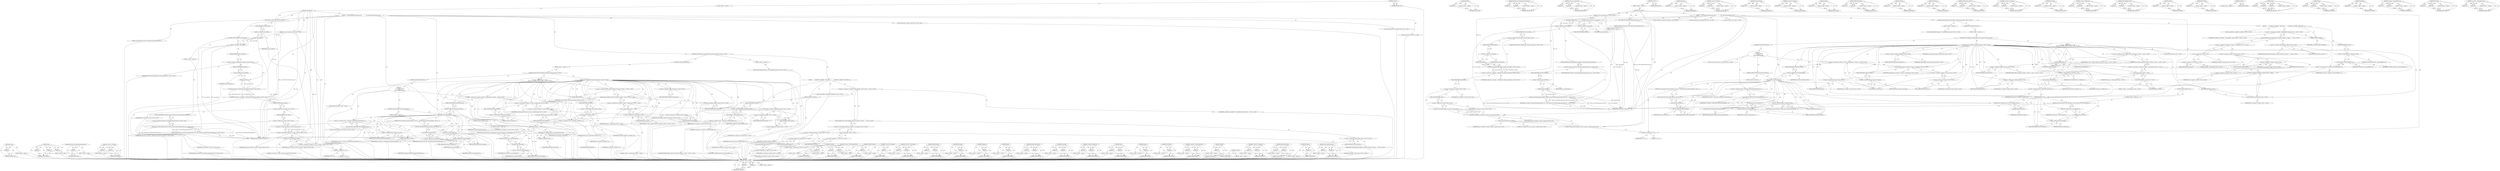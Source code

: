 digraph "&lt;operator&gt;.indirectIndexAccess" {
vulnerable_306 [label=<(METHOD,ToString)>];
vulnerable_307 [label=<(PARAM,p1)>];
vulnerable_308 [label=<(BLOCK,&lt;empty&gt;,&lt;empty&gt;)>];
vulnerable_309 [label=<(METHOD_RETURN,ANY)>];
vulnerable_285 [label=<(METHOD,send)>];
vulnerable_286 [label=<(PARAM,p1)>];
vulnerable_287 [label=<(PARAM,p2)>];
vulnerable_288 [label=<(PARAM,p3)>];
vulnerable_289 [label=<(BLOCK,&lt;empty&gt;,&lt;empty&gt;)>];
vulnerable_290 [label=<(METHOD_RETURN,ANY)>];
vulnerable_238 [label=<(METHOD,V8Proxy.throwNotEnoughArgumentsError)>];
vulnerable_239 [label=<(PARAM,p1)>];
vulnerable_240 [label=<(BLOCK,&lt;empty&gt;,&lt;empty&gt;)>];
vulnerable_241 [label=<(METHOD_RETURN,ANY)>];
vulnerable_261 [label=<(METHOD,&lt;operator&gt;.lessThan)>];
vulnerable_262 [label=<(PARAM,p1)>];
vulnerable_263 [label=<(PARAM,p2)>];
vulnerable_264 [label=<(BLOCK,&lt;empty&gt;,&lt;empty&gt;)>];
vulnerable_265 [label=<(METHOD_RETURN,ANY)>];
vulnerable_6 [label=<(METHOD,&lt;global&gt;)<SUB>1</SUB>>];
vulnerable_7 [label=<(BLOCK,&lt;empty&gt;,&lt;empty&gt;)<SUB>1</SUB>>];
vulnerable_8 [label=<(METHOD,sendCallback)<SUB>1</SUB>>];
vulnerable_9 [label="<(PARAM,const v8::Arguments&amp; args)<SUB>1</SUB>>"];
vulnerable_10 [label=<(BLOCK,{
     INC_STATS(&quot;DOM.WebSocket.send()&quot;);
 
   ...,{
     INC_STATS(&quot;DOM.WebSocket.send()&quot;);
 
   ...)<SUB>2</SUB>>];
vulnerable_11 [label=<(INC_STATS,INC_STATS(&quot;DOM.WebSocket.send()&quot;))<SUB>3</SUB>>];
vulnerable_12 [label=<(LITERAL,&quot;DOM.WebSocket.send()&quot;,INC_STATS(&quot;DOM.WebSocket.send()&quot;))<SUB>3</SUB>>];
vulnerable_13 [label=<(CONTROL_STRUCTURE,IF,if (!args.Length()))<SUB>5</SUB>>];
vulnerable_14 [label=<(&lt;operator&gt;.logicalNot,!args.Length())<SUB>5</SUB>>];
vulnerable_15 [label=<(Length,args.Length())<SUB>5</SUB>>];
vulnerable_16 [label=<(&lt;operator&gt;.fieldAccess,args.Length)<SUB>5</SUB>>];
vulnerable_17 [label=<(IDENTIFIER,args,args.Length())<SUB>5</SUB>>];
vulnerable_18 [label=<(FIELD_IDENTIFIER,Length,Length)<SUB>5</SUB>>];
vulnerable_19 [label=<(BLOCK,&lt;empty&gt;,&lt;empty&gt;)<SUB>6</SUB>>];
vulnerable_20 [label="<(RETURN,return V8Proxy::throwNotEnoughArgumentsError();,return V8Proxy::throwNotEnoughArgumentsError();)<SUB>6</SUB>>"];
vulnerable_21 [label="<(V8Proxy.throwNotEnoughArgumentsError,V8Proxy::throwNotEnoughArgumentsError())<SUB>6</SUB>>"];
vulnerable_22 [label="<(&lt;operator&gt;.fieldAccess,V8Proxy::throwNotEnoughArgumentsError)<SUB>6</SUB>>"];
vulnerable_23 [label="<(IDENTIFIER,V8Proxy,V8Proxy::throwNotEnoughArgumentsError())<SUB>6</SUB>>"];
vulnerable_24 [label=<(FIELD_IDENTIFIER,throwNotEnoughArgumentsError,throwNotEnoughArgumentsError)<SUB>6</SUB>>];
vulnerable_25 [label="<(LOCAL,WebSocket* webSocket: WebSocket*)<SUB>8</SUB>>"];
vulnerable_26 [label="<(&lt;operator&gt;.assignment,* webSocket = V8WebSocket::toNative(args.Holder()))<SUB>8</SUB>>"];
vulnerable_27 [label="<(IDENTIFIER,webSocket,* webSocket = V8WebSocket::toNative(args.Holder()))<SUB>8</SUB>>"];
vulnerable_28 [label="<(V8WebSocket.toNative,V8WebSocket::toNative(args.Holder()))<SUB>8</SUB>>"];
vulnerable_29 [label="<(&lt;operator&gt;.fieldAccess,V8WebSocket::toNative)<SUB>8</SUB>>"];
vulnerable_30 [label="<(IDENTIFIER,V8WebSocket,V8WebSocket::toNative(args.Holder()))<SUB>8</SUB>>"];
vulnerable_31 [label=<(FIELD_IDENTIFIER,toNative,toNative)<SUB>8</SUB>>];
vulnerable_32 [label=<(Holder,args.Holder())<SUB>8</SUB>>];
vulnerable_33 [label=<(&lt;operator&gt;.fieldAccess,args.Holder)<SUB>8</SUB>>];
vulnerable_34 [label=<(IDENTIFIER,args,args.Holder())<SUB>8</SUB>>];
vulnerable_35 [label=<(FIELD_IDENTIFIER,Holder,Holder)<SUB>8</SUB>>];
vulnerable_36 [label="<(&lt;operator&gt;.assignment,v8::Handle&lt;v8::Value&gt; message = args[0])<SUB>9</SUB>>"];
vulnerable_37 [label="<(&lt;operator&gt;.greaterThan,v8::Handle&lt;v8::Value&gt; message)<SUB>9</SUB>>"];
vulnerable_38 [label="<(&lt;operator&gt;.lessThan,v8::Handle&lt;v8::Value)<SUB>9</SUB>>"];
vulnerable_39 [label="<(&lt;operator&gt;.fieldAccess,v8::Handle)<SUB>9</SUB>>"];
vulnerable_40 [label="<(IDENTIFIER,v8,v8::Handle&lt;v8::Value)<SUB>9</SUB>>"];
vulnerable_41 [label=<(FIELD_IDENTIFIER,Handle,Handle)<SUB>9</SUB>>];
vulnerable_42 [label="<(&lt;operator&gt;.fieldAccess,v8::Value)<SUB>9</SUB>>"];
vulnerable_43 [label="<(IDENTIFIER,v8,v8::Handle&lt;v8::Value)<SUB>9</SUB>>"];
vulnerable_44 [label=<(FIELD_IDENTIFIER,Value,Value)<SUB>9</SUB>>];
vulnerable_45 [label="<(IDENTIFIER,message,v8::Handle&lt;v8::Value&gt; message)<SUB>9</SUB>>"];
vulnerable_46 [label=<(&lt;operator&gt;.indirectIndexAccess,args[0])<SUB>9</SUB>>];
vulnerable_47 [label="<(IDENTIFIER,args,v8::Handle&lt;v8::Value&gt; message = args[0])<SUB>9</SUB>>"];
vulnerable_48 [label="<(LITERAL,0,v8::Handle&lt;v8::Value&gt; message = args[0])<SUB>9</SUB>>"];
vulnerable_49 [label="<(LOCAL,ExceptionCode ec: ExceptionCode)<SUB>10</SUB>>"];
vulnerable_50 [label=<(&lt;operator&gt;.assignment,ec = 0)<SUB>10</SUB>>];
vulnerable_51 [label=<(IDENTIFIER,ec,ec = 0)<SUB>10</SUB>>];
vulnerable_52 [label=<(LITERAL,0,ec = 0)<SUB>10</SUB>>];
vulnerable_53 [label="<(LOCAL,bool result: bool)<SUB>11</SUB>>"];
vulnerable_54 [label="<(CONTROL_STRUCTURE,IF,if (V8ArrayBuffer::HasInstance(message)))<SUB>12</SUB>>"];
vulnerable_55 [label=<(BLOCK,&lt;empty&gt;,&lt;empty&gt;)<SUB>12</SUB>>];
vulnerable_56 [label="<(LOCAL,V8ArrayBuffer.HasInstance : V8ArrayBuffer.HasInstance)<SUB>12</SUB>>"];
vulnerable_57 [label=<(BLOCK,{
        ArrayBuffer* arrayBuffer = V8ArrayBuf...,{
        ArrayBuffer* arrayBuffer = V8ArrayBuf...)<SUB>12</SUB>>];
vulnerable_58 [label="<(LOCAL,ArrayBuffer* arrayBuffer: ArrayBuffer*)<SUB>13</SUB>>"];
vulnerable_59 [label="<(&lt;operator&gt;.assignment,* arrayBuffer = V8ArrayBuffer::toNative(v8::Han...)<SUB>13</SUB>>"];
vulnerable_60 [label="<(IDENTIFIER,arrayBuffer,* arrayBuffer = V8ArrayBuffer::toNative(v8::Han...)<SUB>13</SUB>>"];
vulnerable_61 [label="<(V8ArrayBuffer.toNative,V8ArrayBuffer::toNative(v8::Handle&lt;v8::Object&gt;:...)<SUB>13</SUB>>"];
vulnerable_62 [label="<(&lt;operator&gt;.fieldAccess,V8ArrayBuffer::toNative)<SUB>13</SUB>>"];
vulnerable_63 [label="<(IDENTIFIER,V8ArrayBuffer,V8ArrayBuffer::toNative(v8::Handle&lt;v8::Object&gt;:...)<SUB>13</SUB>>"];
vulnerable_64 [label=<(FIELD_IDENTIFIER,toNative,toNative)<SUB>13</SUB>>];
vulnerable_65 [label="<(&lt;operator&gt;.greaterThan,v8::Handle&lt;v8::Object&gt;::Cast(message))<SUB>13</SUB>>"];
vulnerable_66 [label="<(&lt;operator&gt;.lessThan,v8::Handle&lt;v8::Object)<SUB>13</SUB>>"];
vulnerable_67 [label="<(&lt;operator&gt;.fieldAccess,v8::Handle)<SUB>13</SUB>>"];
vulnerable_68 [label="<(IDENTIFIER,v8,v8::Handle&lt;v8::Object)<SUB>13</SUB>>"];
vulnerable_69 [label=<(FIELD_IDENTIFIER,Handle,Handle)<SUB>13</SUB>>];
vulnerable_70 [label="<(&lt;operator&gt;.fieldAccess,v8::Object)<SUB>13</SUB>>"];
vulnerable_71 [label="<(IDENTIFIER,v8,v8::Handle&lt;v8::Object)<SUB>13</SUB>>"];
vulnerable_72 [label=<(FIELD_IDENTIFIER,Object,Object)<SUB>13</SUB>>];
vulnerable_73 [label="<(Cast,::Cast(message))<SUB>13</SUB>>"];
vulnerable_74 [label="<(&lt;operator&gt;.fieldAccess,::Cast)<SUB>13</SUB>>"];
vulnerable_75 [label="<(LITERAL,&lt;global&gt;,::Cast(message))<SUB>13</SUB>>"];
vulnerable_76 [label=<(FIELD_IDENTIFIER,Cast,Cast)<SUB>13</SUB>>];
vulnerable_77 [label="<(IDENTIFIER,message,::Cast(message))<SUB>13</SUB>>"];
vulnerable_78 [label=<(ASSERT,ASSERT(arrayBuffer))<SUB>14</SUB>>];
vulnerable_79 [label=<(IDENTIFIER,arrayBuffer,ASSERT(arrayBuffer))<SUB>14</SUB>>];
vulnerable_80 [label=<(&lt;operator&gt;.assignment,result = webSocket-&gt;send(arrayBuffer, ec))<SUB>15</SUB>>];
vulnerable_81 [label=<(IDENTIFIER,result,result = webSocket-&gt;send(arrayBuffer, ec))<SUB>15</SUB>>];
vulnerable_82 [label=<(send,webSocket-&gt;send(arrayBuffer, ec))<SUB>15</SUB>>];
vulnerable_83 [label=<(&lt;operator&gt;.indirectFieldAccess,webSocket-&gt;send)<SUB>15</SUB>>];
vulnerable_84 [label=<(IDENTIFIER,webSocket,webSocket-&gt;send(arrayBuffer, ec))<SUB>15</SUB>>];
vulnerable_85 [label=<(FIELD_IDENTIFIER,send,send)<SUB>15</SUB>>];
vulnerable_86 [label=<(IDENTIFIER,arrayBuffer,webSocket-&gt;send(arrayBuffer, ec))<SUB>15</SUB>>];
vulnerable_87 [label=<(IDENTIFIER,ec,webSocket-&gt;send(arrayBuffer, ec))<SUB>15</SUB>>];
vulnerable_88 [label=<(CONTROL_STRUCTURE,ELSE,else)<SUB>16</SUB>>];
vulnerable_89 [label=<(BLOCK,&lt;empty&gt;,&lt;empty&gt;)<SUB>16</SUB>>];
vulnerable_90 [label="<(CONTROL_STRUCTURE,IF,if (V8Blob::HasInstance(message)))<SUB>16</SUB>>"];
vulnerable_91 [label="<(V8Blob.HasInstance,V8Blob::HasInstance(message))<SUB>16</SUB>>"];
vulnerable_92 [label="<(&lt;operator&gt;.fieldAccess,V8Blob::HasInstance)<SUB>16</SUB>>"];
vulnerable_93 [label="<(IDENTIFIER,V8Blob,V8Blob::HasInstance(message))<SUB>16</SUB>>"];
vulnerable_94 [label=<(FIELD_IDENTIFIER,HasInstance,HasInstance)<SUB>16</SUB>>];
vulnerable_95 [label="<(IDENTIFIER,message,V8Blob::HasInstance(message))<SUB>16</SUB>>"];
vulnerable_96 [label="<(BLOCK,{
        Blob* blob = V8Blob::toNative(v8::Han...,{
        Blob* blob = V8Blob::toNative(v8::Han...)<SUB>16</SUB>>"];
vulnerable_97 [label="<(LOCAL,Blob* blob: Blob*)<SUB>17</SUB>>"];
vulnerable_98 [label="<(&lt;operator&gt;.assignment,* blob = V8Blob::toNative(v8::Handle&lt;v8::Object...)<SUB>17</SUB>>"];
vulnerable_99 [label="<(IDENTIFIER,blob,* blob = V8Blob::toNative(v8::Handle&lt;v8::Object...)<SUB>17</SUB>>"];
vulnerable_100 [label="<(V8Blob.toNative,V8Blob::toNative(v8::Handle&lt;v8::Object&gt;::Cast(m...)<SUB>17</SUB>>"];
vulnerable_101 [label="<(&lt;operator&gt;.fieldAccess,V8Blob::toNative)<SUB>17</SUB>>"];
vulnerable_102 [label="<(IDENTIFIER,V8Blob,V8Blob::toNative(v8::Handle&lt;v8::Object&gt;::Cast(m...)<SUB>17</SUB>>"];
vulnerable_103 [label=<(FIELD_IDENTIFIER,toNative,toNative)<SUB>17</SUB>>];
vulnerable_104 [label="<(&lt;operator&gt;.greaterThan,v8::Handle&lt;v8::Object&gt;::Cast(message))<SUB>17</SUB>>"];
vulnerable_105 [label="<(&lt;operator&gt;.lessThan,v8::Handle&lt;v8::Object)<SUB>17</SUB>>"];
vulnerable_106 [label="<(&lt;operator&gt;.fieldAccess,v8::Handle)<SUB>17</SUB>>"];
vulnerable_107 [label="<(IDENTIFIER,v8,v8::Handle&lt;v8::Object)<SUB>17</SUB>>"];
vulnerable_108 [label=<(FIELD_IDENTIFIER,Handle,Handle)<SUB>17</SUB>>];
vulnerable_109 [label="<(&lt;operator&gt;.fieldAccess,v8::Object)<SUB>17</SUB>>"];
vulnerable_110 [label="<(IDENTIFIER,v8,v8::Handle&lt;v8::Object)<SUB>17</SUB>>"];
vulnerable_111 [label=<(FIELD_IDENTIFIER,Object,Object)<SUB>17</SUB>>];
vulnerable_112 [label="<(Cast,::Cast(message))<SUB>17</SUB>>"];
vulnerable_113 [label="<(&lt;operator&gt;.fieldAccess,::Cast)<SUB>17</SUB>>"];
vulnerable_114 [label="<(LITERAL,&lt;global&gt;,::Cast(message))<SUB>17</SUB>>"];
vulnerable_115 [label=<(FIELD_IDENTIFIER,Cast,Cast)<SUB>17</SUB>>];
vulnerable_116 [label="<(IDENTIFIER,message,::Cast(message))<SUB>17</SUB>>"];
vulnerable_117 [label=<(ASSERT,ASSERT(blob))<SUB>18</SUB>>];
vulnerable_118 [label=<(IDENTIFIER,blob,ASSERT(blob))<SUB>18</SUB>>];
vulnerable_119 [label=<(&lt;operator&gt;.assignment,result = webSocket-&gt;send(blob, ec))<SUB>19</SUB>>];
vulnerable_120 [label=<(IDENTIFIER,result,result = webSocket-&gt;send(blob, ec))<SUB>19</SUB>>];
vulnerable_121 [label=<(send,webSocket-&gt;send(blob, ec))<SUB>19</SUB>>];
vulnerable_122 [label=<(&lt;operator&gt;.indirectFieldAccess,webSocket-&gt;send)<SUB>19</SUB>>];
vulnerable_123 [label=<(IDENTIFIER,webSocket,webSocket-&gt;send(blob, ec))<SUB>19</SUB>>];
vulnerable_124 [label=<(FIELD_IDENTIFIER,send,send)<SUB>19</SUB>>];
vulnerable_125 [label=<(IDENTIFIER,blob,webSocket-&gt;send(blob, ec))<SUB>19</SUB>>];
vulnerable_126 [label=<(IDENTIFIER,ec,webSocket-&gt;send(blob, ec))<SUB>19</SUB>>];
vulnerable_127 [label=<(CONTROL_STRUCTURE,ELSE,else)<SUB>20</SUB>>];
vulnerable_128 [label="<(BLOCK,{
        v8::TryCatch tryCatch;
        v8::Ha...,{
        v8::TryCatch tryCatch;
        v8::Ha...)<SUB>20</SUB>>"];
vulnerable_129 [label="<(LOCAL,v8.TryCatch tryCatch: v8.TryCatch)<SUB>21</SUB>>"];
vulnerable_130 [label="<(&lt;operator&gt;.assignment,v8::Handle&lt;v8::String&gt; stringMessage = message-...)<SUB>22</SUB>>"];
vulnerable_131 [label="<(&lt;operator&gt;.greaterThan,v8::Handle&lt;v8::String&gt; stringMessage)<SUB>22</SUB>>"];
vulnerable_132 [label="<(&lt;operator&gt;.lessThan,v8::Handle&lt;v8::String)<SUB>22</SUB>>"];
vulnerable_133 [label="<(&lt;operator&gt;.fieldAccess,v8::Handle)<SUB>22</SUB>>"];
vulnerable_134 [label="<(IDENTIFIER,v8,v8::Handle&lt;v8::String)<SUB>22</SUB>>"];
vulnerable_135 [label=<(FIELD_IDENTIFIER,Handle,Handle)<SUB>22</SUB>>];
vulnerable_136 [label="<(&lt;operator&gt;.fieldAccess,v8::String)<SUB>22</SUB>>"];
vulnerable_137 [label="<(IDENTIFIER,v8,v8::Handle&lt;v8::String)<SUB>22</SUB>>"];
vulnerable_138 [label=<(FIELD_IDENTIFIER,String,String)<SUB>22</SUB>>];
vulnerable_139 [label="<(IDENTIFIER,stringMessage,v8::Handle&lt;v8::String&gt; stringMessage)<SUB>22</SUB>>"];
vulnerable_140 [label=<(ToString,message-&gt;ToString())<SUB>22</SUB>>];
vulnerable_141 [label=<(&lt;operator&gt;.indirectFieldAccess,message-&gt;ToString)<SUB>22</SUB>>];
vulnerable_142 [label=<(IDENTIFIER,message,message-&gt;ToString())<SUB>22</SUB>>];
vulnerable_143 [label=<(FIELD_IDENTIFIER,ToString,ToString)<SUB>22</SUB>>];
vulnerable_144 [label=<(CONTROL_STRUCTURE,IF,if (tryCatch.HasCaught()))<SUB>23</SUB>>];
vulnerable_145 [label=<(HasCaught,tryCatch.HasCaught())<SUB>23</SUB>>];
vulnerable_146 [label=<(&lt;operator&gt;.fieldAccess,tryCatch.HasCaught)<SUB>23</SUB>>];
vulnerable_147 [label=<(IDENTIFIER,tryCatch,tryCatch.HasCaught())<SUB>23</SUB>>];
vulnerable_148 [label=<(FIELD_IDENTIFIER,HasCaught,HasCaught)<SUB>23</SUB>>];
vulnerable_149 [label=<(BLOCK,&lt;empty&gt;,&lt;empty&gt;)<SUB>24</SUB>>];
vulnerable_150 [label=<(RETURN,return throwError(tryCatch.Exception(), args.Ge...,return throwError(tryCatch.Exception(), args.Ge...)<SUB>24</SUB>>];
vulnerable_151 [label=<(throwError,throwError(tryCatch.Exception(), args.GetIsolat...)<SUB>24</SUB>>];
vulnerable_152 [label=<(Exception,tryCatch.Exception())<SUB>24</SUB>>];
vulnerable_153 [label=<(&lt;operator&gt;.fieldAccess,tryCatch.Exception)<SUB>24</SUB>>];
vulnerable_154 [label=<(IDENTIFIER,tryCatch,tryCatch.Exception())<SUB>24</SUB>>];
vulnerable_155 [label=<(FIELD_IDENTIFIER,Exception,Exception)<SUB>24</SUB>>];
vulnerable_156 [label=<(GetIsolate,args.GetIsolate())<SUB>24</SUB>>];
vulnerable_157 [label=<(&lt;operator&gt;.fieldAccess,args.GetIsolate)<SUB>24</SUB>>];
vulnerable_158 [label=<(IDENTIFIER,args,args.GetIsolate())<SUB>24</SUB>>];
vulnerable_159 [label=<(FIELD_IDENTIFIER,GetIsolate,GetIsolate)<SUB>24</SUB>>];
vulnerable_160 [label=<(&lt;operator&gt;.assignment,result = webSocket-&gt;send(toWebCoreString(string...)<SUB>25</SUB>>];
vulnerable_161 [label=<(IDENTIFIER,result,result = webSocket-&gt;send(toWebCoreString(string...)<SUB>25</SUB>>];
vulnerable_162 [label=<(send,webSocket-&gt;send(toWebCoreString(stringMessage),...)<SUB>25</SUB>>];
vulnerable_163 [label=<(&lt;operator&gt;.indirectFieldAccess,webSocket-&gt;send)<SUB>25</SUB>>];
vulnerable_164 [label=<(IDENTIFIER,webSocket,webSocket-&gt;send(toWebCoreString(stringMessage),...)<SUB>25</SUB>>];
vulnerable_165 [label=<(FIELD_IDENTIFIER,send,send)<SUB>25</SUB>>];
vulnerable_166 [label=<(toWebCoreString,toWebCoreString(stringMessage))<SUB>25</SUB>>];
vulnerable_167 [label=<(IDENTIFIER,stringMessage,toWebCoreString(stringMessage))<SUB>25</SUB>>];
vulnerable_168 [label=<(IDENTIFIER,ec,webSocket-&gt;send(toWebCoreString(stringMessage),...)<SUB>25</SUB>>];
vulnerable_169 [label=<(CONTROL_STRUCTURE,IF,if (ec))<SUB>27</SUB>>];
vulnerable_170 [label=<(IDENTIFIER,ec,if (ec))<SUB>27</SUB>>];
vulnerable_171 [label=<(BLOCK,&lt;empty&gt;,&lt;empty&gt;)<SUB>28</SUB>>];
vulnerable_172 [label=<(RETURN,return throwError(ec, args.GetIsolate());,return throwError(ec, args.GetIsolate());)<SUB>28</SUB>>];
vulnerable_173 [label=<(throwError,throwError(ec, args.GetIsolate()))<SUB>28</SUB>>];
vulnerable_174 [label=<(IDENTIFIER,ec,throwError(ec, args.GetIsolate()))<SUB>28</SUB>>];
vulnerable_175 [label=<(GetIsolate,args.GetIsolate())<SUB>28</SUB>>];
vulnerable_176 [label=<(&lt;operator&gt;.fieldAccess,args.GetIsolate)<SUB>28</SUB>>];
vulnerable_177 [label=<(IDENTIFIER,args,args.GetIsolate())<SUB>28</SUB>>];
vulnerable_178 [label=<(FIELD_IDENTIFIER,GetIsolate,GetIsolate)<SUB>28</SUB>>];
vulnerable_179 [label=<(RETURN,return v8Boolean(result);,return v8Boolean(result);)<SUB>30</SUB>>];
vulnerable_180 [label=<(v8Boolean,v8Boolean(result))<SUB>30</SUB>>];
vulnerable_181 [label=<(IDENTIFIER,result,v8Boolean(result))<SUB>30</SUB>>];
vulnerable_182 [label=<(METHOD_RETURN,Handle&lt;v8.Value&gt;)<SUB>1</SUB>>];
vulnerable_184 [label=<(METHOD_RETURN,ANY)<SUB>1</SUB>>];
vulnerable_323 [label=<(METHOD,GetIsolate)>];
vulnerable_324 [label=<(PARAM,p1)>];
vulnerable_325 [label=<(BLOCK,&lt;empty&gt;,&lt;empty&gt;)>];
vulnerable_326 [label=<(METHOD_RETURN,ANY)>];
vulnerable_266 [label=<(METHOD,&lt;operator&gt;.indirectIndexAccess)>];
vulnerable_267 [label=<(PARAM,p1)>];
vulnerable_268 [label=<(PARAM,p2)>];
vulnerable_269 [label=<(BLOCK,&lt;empty&gt;,&lt;empty&gt;)>];
vulnerable_270 [label=<(METHOD_RETURN,ANY)>];
vulnerable_327 [label=<(METHOD,toWebCoreString)>];
vulnerable_328 [label=<(PARAM,p1)>];
vulnerable_329 [label=<(BLOCK,&lt;empty&gt;,&lt;empty&gt;)>];
vulnerable_330 [label=<(METHOD_RETURN,ANY)>];
vulnerable_225 [label=<(METHOD,&lt;operator&gt;.logicalNot)>];
vulnerable_226 [label=<(PARAM,p1)>];
vulnerable_227 [label=<(BLOCK,&lt;empty&gt;,&lt;empty&gt;)>];
vulnerable_228 [label=<(METHOD_RETURN,ANY)>];
vulnerable_256 [label=<(METHOD,&lt;operator&gt;.greaterThan)>];
vulnerable_257 [label=<(PARAM,p1)>];
vulnerable_258 [label=<(PARAM,p2)>];
vulnerable_259 [label=<(BLOCK,&lt;empty&gt;,&lt;empty&gt;)>];
vulnerable_260 [label=<(METHOD_RETURN,ANY)>];
vulnerable_301 [label=<(METHOD,V8Blob.toNative)>];
vulnerable_302 [label=<(PARAM,p1)>];
vulnerable_303 [label=<(PARAM,p2)>];
vulnerable_304 [label=<(BLOCK,&lt;empty&gt;,&lt;empty&gt;)>];
vulnerable_305 [label=<(METHOD_RETURN,ANY)>];
vulnerable_310 [label=<(METHOD,HasCaught)>];
vulnerable_311 [label=<(PARAM,p1)>];
vulnerable_312 [label=<(BLOCK,&lt;empty&gt;,&lt;empty&gt;)>];
vulnerable_313 [label=<(METHOD_RETURN,ANY)>];
vulnerable_331 [label=<(METHOD,v8Boolean)>];
vulnerable_332 [label=<(PARAM,p1)>];
vulnerable_333 [label=<(BLOCK,&lt;empty&gt;,&lt;empty&gt;)>];
vulnerable_334 [label=<(METHOD_RETURN,ANY)>];
vulnerable_252 [label=<(METHOD,Holder)>];
vulnerable_253 [label=<(PARAM,p1)>];
vulnerable_254 [label=<(BLOCK,&lt;empty&gt;,&lt;empty&gt;)>];
vulnerable_255 [label=<(METHOD_RETURN,ANY)>];
vulnerable_247 [label=<(METHOD,V8WebSocket.toNative)>];
vulnerable_248 [label=<(PARAM,p1)>];
vulnerable_249 [label=<(PARAM,p2)>];
vulnerable_250 [label=<(BLOCK,&lt;empty&gt;,&lt;empty&gt;)>];
vulnerable_251 [label=<(METHOD_RETURN,ANY)>];
vulnerable_314 [label=<(METHOD,throwError)>];
vulnerable_315 [label=<(PARAM,p1)>];
vulnerable_316 [label=<(PARAM,p2)>];
vulnerable_317 [label=<(BLOCK,&lt;empty&gt;,&lt;empty&gt;)>];
vulnerable_318 [label=<(METHOD_RETURN,ANY)>];
vulnerable_233 [label=<(METHOD,&lt;operator&gt;.fieldAccess)>];
vulnerable_234 [label=<(PARAM,p1)>];
vulnerable_235 [label=<(PARAM,p2)>];
vulnerable_236 [label=<(BLOCK,&lt;empty&gt;,&lt;empty&gt;)>];
vulnerable_237 [label=<(METHOD_RETURN,ANY)>];
vulnerable_276 [label=<(METHOD,Cast)>];
vulnerable_277 [label=<(PARAM,p1)>];
vulnerable_278 [label=<(PARAM,p2)>];
vulnerable_279 [label=<(BLOCK,&lt;empty&gt;,&lt;empty&gt;)>];
vulnerable_280 [label=<(METHOD_RETURN,ANY)>];
vulnerable_229 [label=<(METHOD,Length)>];
vulnerable_230 [label=<(PARAM,p1)>];
vulnerable_231 [label=<(BLOCK,&lt;empty&gt;,&lt;empty&gt;)>];
vulnerable_232 [label=<(METHOD_RETURN,ANY)>];
vulnerable_221 [label=<(METHOD,INC_STATS)>];
vulnerable_222 [label=<(PARAM,p1)>];
vulnerable_223 [label=<(BLOCK,&lt;empty&gt;,&lt;empty&gt;)>];
vulnerable_224 [label=<(METHOD_RETURN,ANY)>];
vulnerable_215 [label=<(METHOD,&lt;global&gt;)<SUB>1</SUB>>];
vulnerable_216 [label=<(BLOCK,&lt;empty&gt;,&lt;empty&gt;)>];
vulnerable_217 [label=<(METHOD_RETURN,ANY)>];
vulnerable_291 [label=<(METHOD,&lt;operator&gt;.indirectFieldAccess)>];
vulnerable_292 [label=<(PARAM,p1)>];
vulnerable_293 [label=<(PARAM,p2)>];
vulnerable_294 [label=<(BLOCK,&lt;empty&gt;,&lt;empty&gt;)>];
vulnerable_295 [label=<(METHOD_RETURN,ANY)>];
vulnerable_281 [label=<(METHOD,ASSERT)>];
vulnerable_282 [label=<(PARAM,p1)>];
vulnerable_283 [label=<(BLOCK,&lt;empty&gt;,&lt;empty&gt;)>];
vulnerable_284 [label=<(METHOD_RETURN,ANY)>];
vulnerable_242 [label=<(METHOD,&lt;operator&gt;.assignment)>];
vulnerable_243 [label=<(PARAM,p1)>];
vulnerable_244 [label=<(PARAM,p2)>];
vulnerable_245 [label=<(BLOCK,&lt;empty&gt;,&lt;empty&gt;)>];
vulnerable_246 [label=<(METHOD_RETURN,ANY)>];
vulnerable_296 [label=<(METHOD,V8Blob.HasInstance)>];
vulnerable_297 [label=<(PARAM,p1)>];
vulnerable_298 [label=<(PARAM,p2)>];
vulnerable_299 [label=<(BLOCK,&lt;empty&gt;,&lt;empty&gt;)>];
vulnerable_300 [label=<(METHOD_RETURN,ANY)>];
vulnerable_319 [label=<(METHOD,Exception)>];
vulnerable_320 [label=<(PARAM,p1)>];
vulnerable_321 [label=<(BLOCK,&lt;empty&gt;,&lt;empty&gt;)>];
vulnerable_322 [label=<(METHOD_RETURN,ANY)>];
vulnerable_271 [label=<(METHOD,V8ArrayBuffer.toNative)>];
vulnerable_272 [label=<(PARAM,p1)>];
vulnerable_273 [label=<(PARAM,p2)>];
vulnerable_274 [label=<(BLOCK,&lt;empty&gt;,&lt;empty&gt;)>];
vulnerable_275 [label=<(METHOD_RETURN,ANY)>];
fixed_310 [label=<(METHOD,V8Blob.toNative)>];
fixed_311 [label=<(PARAM,p1)>];
fixed_312 [label=<(PARAM,p2)>];
fixed_313 [label=<(BLOCK,&lt;empty&gt;,&lt;empty&gt;)>];
fixed_314 [label=<(METHOD_RETURN,ANY)>];
fixed_290 [label=<(METHOD,ASSERT)>];
fixed_291 [label=<(PARAM,p1)>];
fixed_292 [label=<(BLOCK,&lt;empty&gt;,&lt;empty&gt;)>];
fixed_293 [label=<(METHOD_RETURN,ANY)>];
fixed_242 [label=<(METHOD,V8Proxy.throwNotEnoughArgumentsError)>];
fixed_243 [label=<(PARAM,p1)>];
fixed_244 [label=<(PARAM,p2)>];
fixed_245 [label=<(BLOCK,&lt;empty&gt;,&lt;empty&gt;)>];
fixed_246 [label=<(METHOD_RETURN,ANY)>];
fixed_265 [label=<(METHOD,&lt;operator&gt;.greaterThan)>];
fixed_266 [label=<(PARAM,p1)>];
fixed_267 [label=<(PARAM,p2)>];
fixed_268 [label=<(BLOCK,&lt;empty&gt;,&lt;empty&gt;)>];
fixed_269 [label=<(METHOD_RETURN,ANY)>];
fixed_6 [label=<(METHOD,&lt;global&gt;)<SUB>1</SUB>>];
fixed_7 [label=<(BLOCK,&lt;empty&gt;,&lt;empty&gt;)<SUB>1</SUB>>];
fixed_8 [label=<(METHOD,sendCallback)<SUB>1</SUB>>];
fixed_9 [label="<(PARAM,const v8::Arguments&amp; args)<SUB>1</SUB>>"];
fixed_10 [label=<(BLOCK,{
     INC_STATS(&quot;DOM.WebSocket.send()&quot;);
 
   ...,{
     INC_STATS(&quot;DOM.WebSocket.send()&quot;);
 
   ...)<SUB>2</SUB>>];
fixed_11 [label=<(INC_STATS,INC_STATS(&quot;DOM.WebSocket.send()&quot;))<SUB>3</SUB>>];
fixed_12 [label=<(LITERAL,&quot;DOM.WebSocket.send()&quot;,INC_STATS(&quot;DOM.WebSocket.send()&quot;))<SUB>3</SUB>>];
fixed_13 [label=<(CONTROL_STRUCTURE,IF,if (!args.Length()))<SUB>5</SUB>>];
fixed_14 [label=<(&lt;operator&gt;.logicalNot,!args.Length())<SUB>5</SUB>>];
fixed_15 [label=<(Length,args.Length())<SUB>5</SUB>>];
fixed_16 [label=<(&lt;operator&gt;.fieldAccess,args.Length)<SUB>5</SUB>>];
fixed_17 [label=<(IDENTIFIER,args,args.Length())<SUB>5</SUB>>];
fixed_18 [label=<(FIELD_IDENTIFIER,Length,Length)<SUB>5</SUB>>];
fixed_19 [label=<(BLOCK,&lt;empty&gt;,&lt;empty&gt;)<SUB>6</SUB>>];
fixed_20 [label="<(RETURN,return V8Proxy::throwNotEnoughArgumentsError(ar...,return V8Proxy::throwNotEnoughArgumentsError(ar...)<SUB>6</SUB>>"];
fixed_21 [label="<(V8Proxy.throwNotEnoughArgumentsError,V8Proxy::throwNotEnoughArgumentsError(args.GetI...)<SUB>6</SUB>>"];
fixed_22 [label="<(&lt;operator&gt;.fieldAccess,V8Proxy::throwNotEnoughArgumentsError)<SUB>6</SUB>>"];
fixed_23 [label="<(IDENTIFIER,V8Proxy,V8Proxy::throwNotEnoughArgumentsError(args.GetI...)<SUB>6</SUB>>"];
fixed_24 [label=<(FIELD_IDENTIFIER,throwNotEnoughArgumentsError,throwNotEnoughArgumentsError)<SUB>6</SUB>>];
fixed_25 [label=<(GetIsolate,args.GetIsolate())<SUB>6</SUB>>];
fixed_26 [label=<(&lt;operator&gt;.fieldAccess,args.GetIsolate)<SUB>6</SUB>>];
fixed_27 [label=<(IDENTIFIER,args,args.GetIsolate())<SUB>6</SUB>>];
fixed_28 [label=<(FIELD_IDENTIFIER,GetIsolate,GetIsolate)<SUB>6</SUB>>];
fixed_29 [label="<(LOCAL,WebSocket* webSocket: WebSocket*)<SUB>8</SUB>>"];
fixed_30 [label="<(&lt;operator&gt;.assignment,* webSocket = V8WebSocket::toNative(args.Holder()))<SUB>8</SUB>>"];
fixed_31 [label="<(IDENTIFIER,webSocket,* webSocket = V8WebSocket::toNative(args.Holder()))<SUB>8</SUB>>"];
fixed_32 [label="<(V8WebSocket.toNative,V8WebSocket::toNative(args.Holder()))<SUB>8</SUB>>"];
fixed_33 [label="<(&lt;operator&gt;.fieldAccess,V8WebSocket::toNative)<SUB>8</SUB>>"];
fixed_34 [label="<(IDENTIFIER,V8WebSocket,V8WebSocket::toNative(args.Holder()))<SUB>8</SUB>>"];
fixed_35 [label=<(FIELD_IDENTIFIER,toNative,toNative)<SUB>8</SUB>>];
fixed_36 [label=<(Holder,args.Holder())<SUB>8</SUB>>];
fixed_37 [label=<(&lt;operator&gt;.fieldAccess,args.Holder)<SUB>8</SUB>>];
fixed_38 [label=<(IDENTIFIER,args,args.Holder())<SUB>8</SUB>>];
fixed_39 [label=<(FIELD_IDENTIFIER,Holder,Holder)<SUB>8</SUB>>];
fixed_40 [label="<(&lt;operator&gt;.assignment,v8::Handle&lt;v8::Value&gt; message = args[0])<SUB>9</SUB>>"];
fixed_41 [label="<(&lt;operator&gt;.greaterThan,v8::Handle&lt;v8::Value&gt; message)<SUB>9</SUB>>"];
fixed_42 [label="<(&lt;operator&gt;.lessThan,v8::Handle&lt;v8::Value)<SUB>9</SUB>>"];
fixed_43 [label="<(&lt;operator&gt;.fieldAccess,v8::Handle)<SUB>9</SUB>>"];
fixed_44 [label="<(IDENTIFIER,v8,v8::Handle&lt;v8::Value)<SUB>9</SUB>>"];
fixed_45 [label=<(FIELD_IDENTIFIER,Handle,Handle)<SUB>9</SUB>>];
fixed_46 [label="<(&lt;operator&gt;.fieldAccess,v8::Value)<SUB>9</SUB>>"];
fixed_47 [label="<(IDENTIFIER,v8,v8::Handle&lt;v8::Value)<SUB>9</SUB>>"];
fixed_48 [label=<(FIELD_IDENTIFIER,Value,Value)<SUB>9</SUB>>];
fixed_49 [label="<(IDENTIFIER,message,v8::Handle&lt;v8::Value&gt; message)<SUB>9</SUB>>"];
fixed_50 [label=<(&lt;operator&gt;.indirectIndexAccess,args[0])<SUB>9</SUB>>];
fixed_51 [label="<(IDENTIFIER,args,v8::Handle&lt;v8::Value&gt; message = args[0])<SUB>9</SUB>>"];
fixed_52 [label="<(LITERAL,0,v8::Handle&lt;v8::Value&gt; message = args[0])<SUB>9</SUB>>"];
fixed_53 [label="<(LOCAL,ExceptionCode ec: ExceptionCode)<SUB>10</SUB>>"];
fixed_54 [label=<(&lt;operator&gt;.assignment,ec = 0)<SUB>10</SUB>>];
fixed_55 [label=<(IDENTIFIER,ec,ec = 0)<SUB>10</SUB>>];
fixed_56 [label=<(LITERAL,0,ec = 0)<SUB>10</SUB>>];
fixed_57 [label="<(LOCAL,bool result: bool)<SUB>11</SUB>>"];
fixed_58 [label="<(CONTROL_STRUCTURE,IF,if (V8ArrayBuffer::HasInstance(message)))<SUB>12</SUB>>"];
fixed_59 [label=<(BLOCK,&lt;empty&gt;,&lt;empty&gt;)<SUB>12</SUB>>];
fixed_60 [label="<(LOCAL,V8ArrayBuffer.HasInstance : V8ArrayBuffer.HasInstance)<SUB>12</SUB>>"];
fixed_61 [label=<(BLOCK,{
        ArrayBuffer* arrayBuffer = V8ArrayBuf...,{
        ArrayBuffer* arrayBuffer = V8ArrayBuf...)<SUB>12</SUB>>];
fixed_62 [label="<(LOCAL,ArrayBuffer* arrayBuffer: ArrayBuffer*)<SUB>13</SUB>>"];
fixed_63 [label="<(&lt;operator&gt;.assignment,* arrayBuffer = V8ArrayBuffer::toNative(v8::Han...)<SUB>13</SUB>>"];
fixed_64 [label="<(IDENTIFIER,arrayBuffer,* arrayBuffer = V8ArrayBuffer::toNative(v8::Han...)<SUB>13</SUB>>"];
fixed_65 [label="<(V8ArrayBuffer.toNative,V8ArrayBuffer::toNative(v8::Handle&lt;v8::Object&gt;:...)<SUB>13</SUB>>"];
fixed_66 [label="<(&lt;operator&gt;.fieldAccess,V8ArrayBuffer::toNative)<SUB>13</SUB>>"];
fixed_67 [label="<(IDENTIFIER,V8ArrayBuffer,V8ArrayBuffer::toNative(v8::Handle&lt;v8::Object&gt;:...)<SUB>13</SUB>>"];
fixed_68 [label=<(FIELD_IDENTIFIER,toNative,toNative)<SUB>13</SUB>>];
fixed_69 [label="<(&lt;operator&gt;.greaterThan,v8::Handle&lt;v8::Object&gt;::Cast(message))<SUB>13</SUB>>"];
fixed_70 [label="<(&lt;operator&gt;.lessThan,v8::Handle&lt;v8::Object)<SUB>13</SUB>>"];
fixed_71 [label="<(&lt;operator&gt;.fieldAccess,v8::Handle)<SUB>13</SUB>>"];
fixed_72 [label="<(IDENTIFIER,v8,v8::Handle&lt;v8::Object)<SUB>13</SUB>>"];
fixed_73 [label=<(FIELD_IDENTIFIER,Handle,Handle)<SUB>13</SUB>>];
fixed_74 [label="<(&lt;operator&gt;.fieldAccess,v8::Object)<SUB>13</SUB>>"];
fixed_75 [label="<(IDENTIFIER,v8,v8::Handle&lt;v8::Object)<SUB>13</SUB>>"];
fixed_76 [label=<(FIELD_IDENTIFIER,Object,Object)<SUB>13</SUB>>];
fixed_77 [label="<(Cast,::Cast(message))<SUB>13</SUB>>"];
fixed_78 [label="<(&lt;operator&gt;.fieldAccess,::Cast)<SUB>13</SUB>>"];
fixed_79 [label="<(LITERAL,&lt;global&gt;,::Cast(message))<SUB>13</SUB>>"];
fixed_80 [label=<(FIELD_IDENTIFIER,Cast,Cast)<SUB>13</SUB>>];
fixed_81 [label="<(IDENTIFIER,message,::Cast(message))<SUB>13</SUB>>"];
fixed_82 [label=<(ASSERT,ASSERT(arrayBuffer))<SUB>14</SUB>>];
fixed_83 [label=<(IDENTIFIER,arrayBuffer,ASSERT(arrayBuffer))<SUB>14</SUB>>];
fixed_84 [label=<(&lt;operator&gt;.assignment,result = webSocket-&gt;send(arrayBuffer, ec))<SUB>15</SUB>>];
fixed_85 [label=<(IDENTIFIER,result,result = webSocket-&gt;send(arrayBuffer, ec))<SUB>15</SUB>>];
fixed_86 [label=<(send,webSocket-&gt;send(arrayBuffer, ec))<SUB>15</SUB>>];
fixed_87 [label=<(&lt;operator&gt;.indirectFieldAccess,webSocket-&gt;send)<SUB>15</SUB>>];
fixed_88 [label=<(IDENTIFIER,webSocket,webSocket-&gt;send(arrayBuffer, ec))<SUB>15</SUB>>];
fixed_89 [label=<(FIELD_IDENTIFIER,send,send)<SUB>15</SUB>>];
fixed_90 [label=<(IDENTIFIER,arrayBuffer,webSocket-&gt;send(arrayBuffer, ec))<SUB>15</SUB>>];
fixed_91 [label=<(IDENTIFIER,ec,webSocket-&gt;send(arrayBuffer, ec))<SUB>15</SUB>>];
fixed_92 [label=<(CONTROL_STRUCTURE,ELSE,else)<SUB>16</SUB>>];
fixed_93 [label=<(BLOCK,&lt;empty&gt;,&lt;empty&gt;)<SUB>16</SUB>>];
fixed_94 [label="<(CONTROL_STRUCTURE,IF,if (V8Blob::HasInstance(message)))<SUB>16</SUB>>"];
fixed_95 [label="<(V8Blob.HasInstance,V8Blob::HasInstance(message))<SUB>16</SUB>>"];
fixed_96 [label="<(&lt;operator&gt;.fieldAccess,V8Blob::HasInstance)<SUB>16</SUB>>"];
fixed_97 [label="<(IDENTIFIER,V8Blob,V8Blob::HasInstance(message))<SUB>16</SUB>>"];
fixed_98 [label=<(FIELD_IDENTIFIER,HasInstance,HasInstance)<SUB>16</SUB>>];
fixed_99 [label="<(IDENTIFIER,message,V8Blob::HasInstance(message))<SUB>16</SUB>>"];
fixed_100 [label="<(BLOCK,{
        Blob* blob = V8Blob::toNative(v8::Han...,{
        Blob* blob = V8Blob::toNative(v8::Han...)<SUB>16</SUB>>"];
fixed_101 [label="<(LOCAL,Blob* blob: Blob*)<SUB>17</SUB>>"];
fixed_102 [label="<(&lt;operator&gt;.assignment,* blob = V8Blob::toNative(v8::Handle&lt;v8::Object...)<SUB>17</SUB>>"];
fixed_103 [label="<(IDENTIFIER,blob,* blob = V8Blob::toNative(v8::Handle&lt;v8::Object...)<SUB>17</SUB>>"];
fixed_104 [label="<(V8Blob.toNative,V8Blob::toNative(v8::Handle&lt;v8::Object&gt;::Cast(m...)<SUB>17</SUB>>"];
fixed_105 [label="<(&lt;operator&gt;.fieldAccess,V8Blob::toNative)<SUB>17</SUB>>"];
fixed_106 [label="<(IDENTIFIER,V8Blob,V8Blob::toNative(v8::Handle&lt;v8::Object&gt;::Cast(m...)<SUB>17</SUB>>"];
fixed_107 [label=<(FIELD_IDENTIFIER,toNative,toNative)<SUB>17</SUB>>];
fixed_108 [label="<(&lt;operator&gt;.greaterThan,v8::Handle&lt;v8::Object&gt;::Cast(message))<SUB>17</SUB>>"];
fixed_109 [label="<(&lt;operator&gt;.lessThan,v8::Handle&lt;v8::Object)<SUB>17</SUB>>"];
fixed_110 [label="<(&lt;operator&gt;.fieldAccess,v8::Handle)<SUB>17</SUB>>"];
fixed_111 [label="<(IDENTIFIER,v8,v8::Handle&lt;v8::Object)<SUB>17</SUB>>"];
fixed_112 [label=<(FIELD_IDENTIFIER,Handle,Handle)<SUB>17</SUB>>];
fixed_113 [label="<(&lt;operator&gt;.fieldAccess,v8::Object)<SUB>17</SUB>>"];
fixed_114 [label="<(IDENTIFIER,v8,v8::Handle&lt;v8::Object)<SUB>17</SUB>>"];
fixed_115 [label=<(FIELD_IDENTIFIER,Object,Object)<SUB>17</SUB>>];
fixed_116 [label="<(Cast,::Cast(message))<SUB>17</SUB>>"];
fixed_117 [label="<(&lt;operator&gt;.fieldAccess,::Cast)<SUB>17</SUB>>"];
fixed_118 [label="<(LITERAL,&lt;global&gt;,::Cast(message))<SUB>17</SUB>>"];
fixed_119 [label=<(FIELD_IDENTIFIER,Cast,Cast)<SUB>17</SUB>>];
fixed_120 [label="<(IDENTIFIER,message,::Cast(message))<SUB>17</SUB>>"];
fixed_121 [label=<(ASSERT,ASSERT(blob))<SUB>18</SUB>>];
fixed_122 [label=<(IDENTIFIER,blob,ASSERT(blob))<SUB>18</SUB>>];
fixed_123 [label=<(&lt;operator&gt;.assignment,result = webSocket-&gt;send(blob, ec))<SUB>19</SUB>>];
fixed_124 [label=<(IDENTIFIER,result,result = webSocket-&gt;send(blob, ec))<SUB>19</SUB>>];
fixed_125 [label=<(send,webSocket-&gt;send(blob, ec))<SUB>19</SUB>>];
fixed_126 [label=<(&lt;operator&gt;.indirectFieldAccess,webSocket-&gt;send)<SUB>19</SUB>>];
fixed_127 [label=<(IDENTIFIER,webSocket,webSocket-&gt;send(blob, ec))<SUB>19</SUB>>];
fixed_128 [label=<(FIELD_IDENTIFIER,send,send)<SUB>19</SUB>>];
fixed_129 [label=<(IDENTIFIER,blob,webSocket-&gt;send(blob, ec))<SUB>19</SUB>>];
fixed_130 [label=<(IDENTIFIER,ec,webSocket-&gt;send(blob, ec))<SUB>19</SUB>>];
fixed_131 [label=<(CONTROL_STRUCTURE,ELSE,else)<SUB>20</SUB>>];
fixed_132 [label="<(BLOCK,{
        v8::TryCatch tryCatch;
        v8::Ha...,{
        v8::TryCatch tryCatch;
        v8::Ha...)<SUB>20</SUB>>"];
fixed_133 [label="<(LOCAL,v8.TryCatch tryCatch: v8.TryCatch)<SUB>21</SUB>>"];
fixed_134 [label="<(&lt;operator&gt;.assignment,v8::Handle&lt;v8::String&gt; stringMessage = message-...)<SUB>22</SUB>>"];
fixed_135 [label="<(&lt;operator&gt;.greaterThan,v8::Handle&lt;v8::String&gt; stringMessage)<SUB>22</SUB>>"];
fixed_136 [label="<(&lt;operator&gt;.lessThan,v8::Handle&lt;v8::String)<SUB>22</SUB>>"];
fixed_137 [label="<(&lt;operator&gt;.fieldAccess,v8::Handle)<SUB>22</SUB>>"];
fixed_138 [label="<(IDENTIFIER,v8,v8::Handle&lt;v8::String)<SUB>22</SUB>>"];
fixed_139 [label=<(FIELD_IDENTIFIER,Handle,Handle)<SUB>22</SUB>>];
fixed_140 [label="<(&lt;operator&gt;.fieldAccess,v8::String)<SUB>22</SUB>>"];
fixed_141 [label="<(IDENTIFIER,v8,v8::Handle&lt;v8::String)<SUB>22</SUB>>"];
fixed_142 [label=<(FIELD_IDENTIFIER,String,String)<SUB>22</SUB>>];
fixed_143 [label="<(IDENTIFIER,stringMessage,v8::Handle&lt;v8::String&gt; stringMessage)<SUB>22</SUB>>"];
fixed_144 [label=<(ToString,message-&gt;ToString())<SUB>22</SUB>>];
fixed_145 [label=<(&lt;operator&gt;.indirectFieldAccess,message-&gt;ToString)<SUB>22</SUB>>];
fixed_146 [label=<(IDENTIFIER,message,message-&gt;ToString())<SUB>22</SUB>>];
fixed_147 [label=<(FIELD_IDENTIFIER,ToString,ToString)<SUB>22</SUB>>];
fixed_148 [label=<(CONTROL_STRUCTURE,IF,if (tryCatch.HasCaught()))<SUB>23</SUB>>];
fixed_149 [label=<(HasCaught,tryCatch.HasCaught())<SUB>23</SUB>>];
fixed_150 [label=<(&lt;operator&gt;.fieldAccess,tryCatch.HasCaught)<SUB>23</SUB>>];
fixed_151 [label=<(IDENTIFIER,tryCatch,tryCatch.HasCaught())<SUB>23</SUB>>];
fixed_152 [label=<(FIELD_IDENTIFIER,HasCaught,HasCaught)<SUB>23</SUB>>];
fixed_153 [label=<(BLOCK,&lt;empty&gt;,&lt;empty&gt;)<SUB>24</SUB>>];
fixed_154 [label=<(RETURN,return throwError(tryCatch.Exception(), args.Ge...,return throwError(tryCatch.Exception(), args.Ge...)<SUB>24</SUB>>];
fixed_155 [label=<(throwError,throwError(tryCatch.Exception(), args.GetIsolat...)<SUB>24</SUB>>];
fixed_156 [label=<(Exception,tryCatch.Exception())<SUB>24</SUB>>];
fixed_157 [label=<(&lt;operator&gt;.fieldAccess,tryCatch.Exception)<SUB>24</SUB>>];
fixed_158 [label=<(IDENTIFIER,tryCatch,tryCatch.Exception())<SUB>24</SUB>>];
fixed_159 [label=<(FIELD_IDENTIFIER,Exception,Exception)<SUB>24</SUB>>];
fixed_160 [label=<(GetIsolate,args.GetIsolate())<SUB>24</SUB>>];
fixed_161 [label=<(&lt;operator&gt;.fieldAccess,args.GetIsolate)<SUB>24</SUB>>];
fixed_162 [label=<(IDENTIFIER,args,args.GetIsolate())<SUB>24</SUB>>];
fixed_163 [label=<(FIELD_IDENTIFIER,GetIsolate,GetIsolate)<SUB>24</SUB>>];
fixed_164 [label=<(&lt;operator&gt;.assignment,result = webSocket-&gt;send(toWebCoreString(string...)<SUB>25</SUB>>];
fixed_165 [label=<(IDENTIFIER,result,result = webSocket-&gt;send(toWebCoreString(string...)<SUB>25</SUB>>];
fixed_166 [label=<(send,webSocket-&gt;send(toWebCoreString(stringMessage),...)<SUB>25</SUB>>];
fixed_167 [label=<(&lt;operator&gt;.indirectFieldAccess,webSocket-&gt;send)<SUB>25</SUB>>];
fixed_168 [label=<(IDENTIFIER,webSocket,webSocket-&gt;send(toWebCoreString(stringMessage),...)<SUB>25</SUB>>];
fixed_169 [label=<(FIELD_IDENTIFIER,send,send)<SUB>25</SUB>>];
fixed_170 [label=<(toWebCoreString,toWebCoreString(stringMessage))<SUB>25</SUB>>];
fixed_171 [label=<(IDENTIFIER,stringMessage,toWebCoreString(stringMessage))<SUB>25</SUB>>];
fixed_172 [label=<(IDENTIFIER,ec,webSocket-&gt;send(toWebCoreString(stringMessage),...)<SUB>25</SUB>>];
fixed_173 [label=<(CONTROL_STRUCTURE,IF,if (ec))<SUB>27</SUB>>];
fixed_174 [label=<(IDENTIFIER,ec,if (ec))<SUB>27</SUB>>];
fixed_175 [label=<(BLOCK,&lt;empty&gt;,&lt;empty&gt;)<SUB>28</SUB>>];
fixed_176 [label=<(RETURN,return throwError(ec, args.GetIsolate());,return throwError(ec, args.GetIsolate());)<SUB>28</SUB>>];
fixed_177 [label=<(throwError,throwError(ec, args.GetIsolate()))<SUB>28</SUB>>];
fixed_178 [label=<(IDENTIFIER,ec,throwError(ec, args.GetIsolate()))<SUB>28</SUB>>];
fixed_179 [label=<(GetIsolate,args.GetIsolate())<SUB>28</SUB>>];
fixed_180 [label=<(&lt;operator&gt;.fieldAccess,args.GetIsolate)<SUB>28</SUB>>];
fixed_181 [label=<(IDENTIFIER,args,args.GetIsolate())<SUB>28</SUB>>];
fixed_182 [label=<(FIELD_IDENTIFIER,GetIsolate,GetIsolate)<SUB>28</SUB>>];
fixed_183 [label=<(RETURN,return v8Boolean(result);,return v8Boolean(result);)<SUB>30</SUB>>];
fixed_184 [label=<(v8Boolean,v8Boolean(result))<SUB>30</SUB>>];
fixed_185 [label=<(IDENTIFIER,result,v8Boolean(result))<SUB>30</SUB>>];
fixed_186 [label=<(METHOD_RETURN,Handle&lt;v8.Value&gt;)<SUB>1</SUB>>];
fixed_188 [label=<(METHOD_RETURN,ANY)<SUB>1</SUB>>];
fixed_328 [label=<(METHOD,Exception)>];
fixed_329 [label=<(PARAM,p1)>];
fixed_330 [label=<(BLOCK,&lt;empty&gt;,&lt;empty&gt;)>];
fixed_331 [label=<(METHOD_RETURN,ANY)>];
fixed_270 [label=<(METHOD,&lt;operator&gt;.lessThan)>];
fixed_271 [label=<(PARAM,p1)>];
fixed_272 [label=<(PARAM,p2)>];
fixed_273 [label=<(BLOCK,&lt;empty&gt;,&lt;empty&gt;)>];
fixed_274 [label=<(METHOD_RETURN,ANY)>];
fixed_332 [label=<(METHOD,toWebCoreString)>];
fixed_333 [label=<(PARAM,p1)>];
fixed_334 [label=<(BLOCK,&lt;empty&gt;,&lt;empty&gt;)>];
fixed_335 [label=<(METHOD_RETURN,ANY)>];
fixed_229 [label=<(METHOD,&lt;operator&gt;.logicalNot)>];
fixed_230 [label=<(PARAM,p1)>];
fixed_231 [label=<(BLOCK,&lt;empty&gt;,&lt;empty&gt;)>];
fixed_232 [label=<(METHOD_RETURN,ANY)>];
fixed_261 [label=<(METHOD,Holder)>];
fixed_262 [label=<(PARAM,p1)>];
fixed_263 [label=<(BLOCK,&lt;empty&gt;,&lt;empty&gt;)>];
fixed_264 [label=<(METHOD_RETURN,ANY)>];
fixed_305 [label=<(METHOD,V8Blob.HasInstance)>];
fixed_306 [label=<(PARAM,p1)>];
fixed_307 [label=<(PARAM,p2)>];
fixed_308 [label=<(BLOCK,&lt;empty&gt;,&lt;empty&gt;)>];
fixed_309 [label=<(METHOD_RETURN,ANY)>];
fixed_315 [label=<(METHOD,ToString)>];
fixed_316 [label=<(PARAM,p1)>];
fixed_317 [label=<(BLOCK,&lt;empty&gt;,&lt;empty&gt;)>];
fixed_318 [label=<(METHOD_RETURN,ANY)>];
fixed_336 [label=<(METHOD,v8Boolean)>];
fixed_337 [label=<(PARAM,p1)>];
fixed_338 [label=<(BLOCK,&lt;empty&gt;,&lt;empty&gt;)>];
fixed_339 [label=<(METHOD_RETURN,ANY)>];
fixed_256 [label=<(METHOD,V8WebSocket.toNative)>];
fixed_257 [label=<(PARAM,p1)>];
fixed_258 [label=<(PARAM,p2)>];
fixed_259 [label=<(BLOCK,&lt;empty&gt;,&lt;empty&gt;)>];
fixed_260 [label=<(METHOD_RETURN,ANY)>];
fixed_251 [label=<(METHOD,&lt;operator&gt;.assignment)>];
fixed_252 [label=<(PARAM,p1)>];
fixed_253 [label=<(PARAM,p2)>];
fixed_254 [label=<(BLOCK,&lt;empty&gt;,&lt;empty&gt;)>];
fixed_255 [label=<(METHOD_RETURN,ANY)>];
fixed_319 [label=<(METHOD,HasCaught)>];
fixed_320 [label=<(PARAM,p1)>];
fixed_321 [label=<(BLOCK,&lt;empty&gt;,&lt;empty&gt;)>];
fixed_322 [label=<(METHOD_RETURN,ANY)>];
fixed_237 [label=<(METHOD,&lt;operator&gt;.fieldAccess)>];
fixed_238 [label=<(PARAM,p1)>];
fixed_239 [label=<(PARAM,p2)>];
fixed_240 [label=<(BLOCK,&lt;empty&gt;,&lt;empty&gt;)>];
fixed_241 [label=<(METHOD_RETURN,ANY)>];
fixed_280 [label=<(METHOD,V8ArrayBuffer.toNative)>];
fixed_281 [label=<(PARAM,p1)>];
fixed_282 [label=<(PARAM,p2)>];
fixed_283 [label=<(BLOCK,&lt;empty&gt;,&lt;empty&gt;)>];
fixed_284 [label=<(METHOD_RETURN,ANY)>];
fixed_233 [label=<(METHOD,Length)>];
fixed_234 [label=<(PARAM,p1)>];
fixed_235 [label=<(BLOCK,&lt;empty&gt;,&lt;empty&gt;)>];
fixed_236 [label=<(METHOD_RETURN,ANY)>];
fixed_225 [label=<(METHOD,INC_STATS)>];
fixed_226 [label=<(PARAM,p1)>];
fixed_227 [label=<(BLOCK,&lt;empty&gt;,&lt;empty&gt;)>];
fixed_228 [label=<(METHOD_RETURN,ANY)>];
fixed_219 [label=<(METHOD,&lt;global&gt;)<SUB>1</SUB>>];
fixed_220 [label=<(BLOCK,&lt;empty&gt;,&lt;empty&gt;)>];
fixed_221 [label=<(METHOD_RETURN,ANY)>];
fixed_294 [label=<(METHOD,send)>];
fixed_295 [label=<(PARAM,p1)>];
fixed_296 [label=<(PARAM,p2)>];
fixed_297 [label=<(PARAM,p3)>];
fixed_298 [label=<(BLOCK,&lt;empty&gt;,&lt;empty&gt;)>];
fixed_299 [label=<(METHOD_RETURN,ANY)>];
fixed_285 [label=<(METHOD,Cast)>];
fixed_286 [label=<(PARAM,p1)>];
fixed_287 [label=<(PARAM,p2)>];
fixed_288 [label=<(BLOCK,&lt;empty&gt;,&lt;empty&gt;)>];
fixed_289 [label=<(METHOD_RETURN,ANY)>];
fixed_247 [label=<(METHOD,GetIsolate)>];
fixed_248 [label=<(PARAM,p1)>];
fixed_249 [label=<(BLOCK,&lt;empty&gt;,&lt;empty&gt;)>];
fixed_250 [label=<(METHOD_RETURN,ANY)>];
fixed_300 [label=<(METHOD,&lt;operator&gt;.indirectFieldAccess)>];
fixed_301 [label=<(PARAM,p1)>];
fixed_302 [label=<(PARAM,p2)>];
fixed_303 [label=<(BLOCK,&lt;empty&gt;,&lt;empty&gt;)>];
fixed_304 [label=<(METHOD_RETURN,ANY)>];
fixed_323 [label=<(METHOD,throwError)>];
fixed_324 [label=<(PARAM,p1)>];
fixed_325 [label=<(PARAM,p2)>];
fixed_326 [label=<(BLOCK,&lt;empty&gt;,&lt;empty&gt;)>];
fixed_327 [label=<(METHOD_RETURN,ANY)>];
fixed_275 [label=<(METHOD,&lt;operator&gt;.indirectIndexAccess)>];
fixed_276 [label=<(PARAM,p1)>];
fixed_277 [label=<(PARAM,p2)>];
fixed_278 [label=<(BLOCK,&lt;empty&gt;,&lt;empty&gt;)>];
fixed_279 [label=<(METHOD_RETURN,ANY)>];
vulnerable_306 -> vulnerable_307  [key=0, label="AST: "];
vulnerable_306 -> vulnerable_307  [key=1, label="DDG: "];
vulnerable_306 -> vulnerable_308  [key=0, label="AST: "];
vulnerable_306 -> vulnerable_309  [key=0, label="AST: "];
vulnerable_306 -> vulnerable_309  [key=1, label="CFG: "];
vulnerable_307 -> vulnerable_309  [key=0, label="DDG: p1"];
vulnerable_308 -> fixed_310  [key=0];
vulnerable_309 -> fixed_310  [key=0];
vulnerable_285 -> vulnerable_286  [key=0, label="AST: "];
vulnerable_285 -> vulnerable_286  [key=1, label="DDG: "];
vulnerable_285 -> vulnerable_289  [key=0, label="AST: "];
vulnerable_285 -> vulnerable_287  [key=0, label="AST: "];
vulnerable_285 -> vulnerable_287  [key=1, label="DDG: "];
vulnerable_285 -> vulnerable_290  [key=0, label="AST: "];
vulnerable_285 -> vulnerable_290  [key=1, label="CFG: "];
vulnerable_285 -> vulnerable_288  [key=0, label="AST: "];
vulnerable_285 -> vulnerable_288  [key=1, label="DDG: "];
vulnerable_286 -> vulnerable_290  [key=0, label="DDG: p1"];
vulnerable_287 -> vulnerable_290  [key=0, label="DDG: p2"];
vulnerable_288 -> vulnerable_290  [key=0, label="DDG: p3"];
vulnerable_289 -> fixed_310  [key=0];
vulnerable_290 -> fixed_310  [key=0];
vulnerable_238 -> vulnerable_239  [key=0, label="AST: "];
vulnerable_238 -> vulnerable_239  [key=1, label="DDG: "];
vulnerable_238 -> vulnerable_240  [key=0, label="AST: "];
vulnerable_238 -> vulnerable_241  [key=0, label="AST: "];
vulnerable_238 -> vulnerable_241  [key=1, label="CFG: "];
vulnerable_239 -> vulnerable_241  [key=0, label="DDG: p1"];
vulnerable_240 -> fixed_310  [key=0];
vulnerable_241 -> fixed_310  [key=0];
vulnerable_261 -> vulnerable_262  [key=0, label="AST: "];
vulnerable_261 -> vulnerable_262  [key=1, label="DDG: "];
vulnerable_261 -> vulnerable_264  [key=0, label="AST: "];
vulnerable_261 -> vulnerable_263  [key=0, label="AST: "];
vulnerable_261 -> vulnerable_263  [key=1, label="DDG: "];
vulnerable_261 -> vulnerable_265  [key=0, label="AST: "];
vulnerable_261 -> vulnerable_265  [key=1, label="CFG: "];
vulnerable_262 -> vulnerable_265  [key=0, label="DDG: p1"];
vulnerable_263 -> vulnerable_265  [key=0, label="DDG: p2"];
vulnerable_264 -> fixed_310  [key=0];
vulnerable_265 -> fixed_310  [key=0];
vulnerable_6 -> vulnerable_7  [key=0, label="AST: "];
vulnerable_6 -> vulnerable_184  [key=0, label="AST: "];
vulnerable_6 -> vulnerable_184  [key=1, label="CFG: "];
vulnerable_7 -> vulnerable_8  [key=0, label="AST: "];
vulnerable_8 -> vulnerable_9  [key=0, label="AST: "];
vulnerable_8 -> vulnerable_9  [key=1, label="DDG: "];
vulnerable_8 -> vulnerable_10  [key=0, label="AST: "];
vulnerable_8 -> vulnerable_182  [key=0, label="AST: "];
vulnerable_8 -> vulnerable_11  [key=0, label="CFG: "];
vulnerable_8 -> vulnerable_11  [key=1, label="DDG: "];
vulnerable_8 -> vulnerable_50  [key=0, label="DDG: "];
vulnerable_8 -> vulnerable_37  [key=0, label="DDG: "];
vulnerable_9 -> vulnerable_182  [key=0, label="DDG: args"];
vulnerable_9 -> vulnerable_36  [key=0, label="DDG: args"];
vulnerable_9 -> vulnerable_15  [key=0, label="DDG: args"];
vulnerable_9 -> vulnerable_32  [key=0, label="DDG: args"];
vulnerable_10 -> vulnerable_11  [key=0, label="AST: "];
vulnerable_10 -> vulnerable_13  [key=0, label="AST: "];
vulnerable_10 -> vulnerable_25  [key=0, label="AST: "];
vulnerable_10 -> vulnerable_26  [key=0, label="AST: "];
vulnerable_10 -> vulnerable_36  [key=0, label="AST: "];
vulnerable_10 -> vulnerable_49  [key=0, label="AST: "];
vulnerable_10 -> vulnerable_50  [key=0, label="AST: "];
vulnerable_10 -> vulnerable_53  [key=0, label="AST: "];
vulnerable_10 -> vulnerable_54  [key=0, label="AST: "];
vulnerable_10 -> vulnerable_169  [key=0, label="AST: "];
vulnerable_10 -> vulnerable_179  [key=0, label="AST: "];
vulnerable_11 -> vulnerable_12  [key=0, label="AST: "];
vulnerable_11 -> vulnerable_18  [key=0, label="CFG: "];
vulnerable_11 -> vulnerable_182  [key=0, label="DDG: INC_STATS(&quot;DOM.WebSocket.send()&quot;)"];
vulnerable_12 -> fixed_310  [key=0];
vulnerable_13 -> vulnerable_14  [key=0, label="AST: "];
vulnerable_13 -> vulnerable_19  [key=0, label="AST: "];
vulnerable_14 -> vulnerable_15  [key=0, label="AST: "];
vulnerable_14 -> vulnerable_24  [key=0, label="CFG: "];
vulnerable_14 -> vulnerable_31  [key=0, label="CFG: "];
vulnerable_14 -> vulnerable_182  [key=0, label="DDG: args.Length()"];
vulnerable_14 -> vulnerable_182  [key=1, label="DDG: !args.Length()"];
vulnerable_15 -> vulnerable_16  [key=0, label="AST: "];
vulnerable_15 -> vulnerable_14  [key=0, label="CFG: "];
vulnerable_15 -> vulnerable_14  [key=1, label="DDG: args.Length"];
vulnerable_15 -> vulnerable_182  [key=0, label="DDG: args.Length"];
vulnerable_16 -> vulnerable_17  [key=0, label="AST: "];
vulnerable_16 -> vulnerable_18  [key=0, label="AST: "];
vulnerable_16 -> vulnerable_15  [key=0, label="CFG: "];
vulnerable_17 -> fixed_310  [key=0];
vulnerable_18 -> vulnerable_16  [key=0, label="CFG: "];
vulnerable_19 -> vulnerable_20  [key=0, label="AST: "];
vulnerable_20 -> vulnerable_21  [key=0, label="AST: "];
vulnerable_20 -> vulnerable_182  [key=0, label="CFG: "];
vulnerable_20 -> vulnerable_182  [key=1, label="DDG: &lt;RET&gt;"];
vulnerable_21 -> vulnerable_22  [key=0, label="AST: "];
vulnerable_21 -> vulnerable_20  [key=0, label="CFG: "];
vulnerable_21 -> vulnerable_20  [key=1, label="DDG: V8Proxy::throwNotEnoughArgumentsError()"];
vulnerable_21 -> vulnerable_182  [key=0, label="DDG: V8Proxy::throwNotEnoughArgumentsError"];
vulnerable_21 -> vulnerable_182  [key=1, label="DDG: V8Proxy::throwNotEnoughArgumentsError()"];
vulnerable_22 -> vulnerable_23  [key=0, label="AST: "];
vulnerable_22 -> vulnerable_24  [key=0, label="AST: "];
vulnerable_22 -> vulnerable_21  [key=0, label="CFG: "];
vulnerable_23 -> fixed_310  [key=0];
vulnerable_24 -> vulnerable_22  [key=0, label="CFG: "];
vulnerable_25 -> fixed_310  [key=0];
vulnerable_26 -> vulnerable_27  [key=0, label="AST: "];
vulnerable_26 -> vulnerable_28  [key=0, label="AST: "];
vulnerable_26 -> vulnerable_41  [key=0, label="CFG: "];
vulnerable_27 -> fixed_310  [key=0];
vulnerable_28 -> vulnerable_29  [key=0, label="AST: "];
vulnerable_28 -> vulnerable_32  [key=0, label="AST: "];
vulnerable_28 -> vulnerable_26  [key=0, label="CFG: "];
vulnerable_28 -> vulnerable_26  [key=1, label="DDG: V8WebSocket::toNative"];
vulnerable_28 -> vulnerable_26  [key=2, label="DDG: args.Holder()"];
vulnerable_29 -> vulnerable_30  [key=0, label="AST: "];
vulnerable_29 -> vulnerable_31  [key=0, label="AST: "];
vulnerable_29 -> vulnerable_35  [key=0, label="CFG: "];
vulnerable_30 -> fixed_310  [key=0];
vulnerable_31 -> vulnerable_29  [key=0, label="CFG: "];
vulnerable_32 -> vulnerable_33  [key=0, label="AST: "];
vulnerable_32 -> vulnerable_28  [key=0, label="CFG: "];
vulnerable_32 -> vulnerable_28  [key=1, label="DDG: args.Holder"];
vulnerable_33 -> vulnerable_34  [key=0, label="AST: "];
vulnerable_33 -> vulnerable_35  [key=0, label="AST: "];
vulnerable_33 -> vulnerable_32  [key=0, label="CFG: "];
vulnerable_34 -> fixed_310  [key=0];
vulnerable_35 -> vulnerable_33  [key=0, label="CFG: "];
vulnerable_36 -> vulnerable_37  [key=0, label="AST: "];
vulnerable_36 -> vulnerable_46  [key=0, label="AST: "];
vulnerable_36 -> vulnerable_50  [key=0, label="CFG: "];
vulnerable_37 -> vulnerable_38  [key=0, label="AST: "];
vulnerable_37 -> vulnerable_45  [key=0, label="AST: "];
vulnerable_37 -> vulnerable_46  [key=0, label="CFG: "];
vulnerable_38 -> vulnerable_39  [key=0, label="AST: "];
vulnerable_38 -> vulnerable_42  [key=0, label="AST: "];
vulnerable_38 -> vulnerable_37  [key=0, label="CFG: "];
vulnerable_38 -> vulnerable_37  [key=1, label="DDG: v8::Handle"];
vulnerable_38 -> vulnerable_37  [key=2, label="DDG: v8::Value"];
vulnerable_39 -> vulnerable_40  [key=0, label="AST: "];
vulnerable_39 -> vulnerable_41  [key=0, label="AST: "];
vulnerable_39 -> vulnerable_44  [key=0, label="CFG: "];
vulnerable_40 -> fixed_310  [key=0];
vulnerable_41 -> vulnerable_39  [key=0, label="CFG: "];
vulnerable_42 -> vulnerable_43  [key=0, label="AST: "];
vulnerable_42 -> vulnerable_44  [key=0, label="AST: "];
vulnerable_42 -> vulnerable_38  [key=0, label="CFG: "];
vulnerable_43 -> fixed_310  [key=0];
vulnerable_44 -> vulnerable_42  [key=0, label="CFG: "];
vulnerable_45 -> fixed_310  [key=0];
vulnerable_46 -> vulnerable_47  [key=0, label="AST: "];
vulnerable_46 -> vulnerable_48  [key=0, label="AST: "];
vulnerable_46 -> vulnerable_36  [key=0, label="CFG: "];
vulnerable_47 -> fixed_310  [key=0];
vulnerable_48 -> fixed_310  [key=0];
vulnerable_49 -> fixed_310  [key=0];
vulnerable_50 -> vulnerable_51  [key=0, label="AST: "];
vulnerable_50 -> vulnerable_52  [key=0, label="AST: "];
vulnerable_51 -> fixed_310  [key=0];
vulnerable_52 -> fixed_310  [key=0];
vulnerable_53 -> fixed_310  [key=0];
vulnerable_54 -> vulnerable_55  [key=0, label="AST: "];
vulnerable_54 -> vulnerable_57  [key=0, label="AST: "];
vulnerable_54 -> vulnerable_88  [key=0, label="AST: "];
vulnerable_55 -> vulnerable_56  [key=0, label="AST: "];
vulnerable_56 -> fixed_310  [key=0];
vulnerable_57 -> vulnerable_58  [key=0, label="AST: "];
vulnerable_57 -> vulnerable_59  [key=0, label="AST: "];
vulnerable_57 -> vulnerable_78  [key=0, label="AST: "];
vulnerable_57 -> vulnerable_80  [key=0, label="AST: "];
vulnerable_58 -> fixed_310  [key=0];
vulnerable_59 -> vulnerable_60  [key=0, label="AST: "];
vulnerable_59 -> vulnerable_61  [key=0, label="AST: "];
vulnerable_59 -> vulnerable_78  [key=0, label="CFG: "];
vulnerable_60 -> fixed_310  [key=0];
vulnerable_61 -> vulnerable_62  [key=0, label="AST: "];
vulnerable_61 -> vulnerable_65  [key=0, label="AST: "];
vulnerable_61 -> vulnerable_59  [key=0, label="CFG: "];
vulnerable_62 -> vulnerable_63  [key=0, label="AST: "];
vulnerable_62 -> vulnerable_64  [key=0, label="AST: "];
vulnerable_62 -> vulnerable_69  [key=0, label="CFG: "];
vulnerable_63 -> fixed_310  [key=0];
vulnerable_64 -> vulnerable_62  [key=0, label="CFG: "];
vulnerable_65 -> vulnerable_66  [key=0, label="AST: "];
vulnerable_65 -> vulnerable_73  [key=0, label="AST: "];
vulnerable_65 -> vulnerable_61  [key=0, label="CFG: "];
vulnerable_66 -> vulnerable_67  [key=0, label="AST: "];
vulnerable_66 -> vulnerable_70  [key=0, label="AST: "];
vulnerable_66 -> vulnerable_76  [key=0, label="CFG: "];
vulnerable_67 -> vulnerable_68  [key=0, label="AST: "];
vulnerable_67 -> vulnerable_69  [key=0, label="AST: "];
vulnerable_67 -> vulnerable_72  [key=0, label="CFG: "];
vulnerable_68 -> fixed_310  [key=0];
vulnerable_69 -> vulnerable_67  [key=0, label="CFG: "];
vulnerable_70 -> vulnerable_71  [key=0, label="AST: "];
vulnerable_70 -> vulnerable_72  [key=0, label="AST: "];
vulnerable_70 -> vulnerable_66  [key=0, label="CFG: "];
vulnerable_71 -> fixed_310  [key=0];
vulnerable_72 -> vulnerable_70  [key=0, label="CFG: "];
vulnerable_73 -> vulnerable_74  [key=0, label="AST: "];
vulnerable_73 -> vulnerable_77  [key=0, label="AST: "];
vulnerable_73 -> vulnerable_65  [key=0, label="CFG: "];
vulnerable_74 -> vulnerable_75  [key=0, label="AST: "];
vulnerable_74 -> vulnerable_76  [key=0, label="AST: "];
vulnerable_74 -> vulnerable_73  [key=0, label="CFG: "];
vulnerable_75 -> fixed_310  [key=0];
vulnerable_76 -> vulnerable_74  [key=0, label="CFG: "];
vulnerable_77 -> fixed_310  [key=0];
vulnerable_78 -> vulnerable_79  [key=0, label="AST: "];
vulnerable_78 -> vulnerable_85  [key=0, label="CFG: "];
vulnerable_79 -> fixed_310  [key=0];
vulnerable_80 -> vulnerable_81  [key=0, label="AST: "];
vulnerable_80 -> vulnerable_82  [key=0, label="AST: "];
vulnerable_80 -> vulnerable_170  [key=0, label="CFG: "];
vulnerable_81 -> fixed_310  [key=0];
vulnerable_82 -> vulnerable_83  [key=0, label="AST: "];
vulnerable_82 -> vulnerable_86  [key=0, label="AST: "];
vulnerable_82 -> vulnerable_87  [key=0, label="AST: "];
vulnerable_82 -> vulnerable_80  [key=0, label="CFG: "];
vulnerable_83 -> vulnerable_84  [key=0, label="AST: "];
vulnerable_83 -> vulnerable_85  [key=0, label="AST: "];
vulnerable_83 -> vulnerable_82  [key=0, label="CFG: "];
vulnerable_84 -> fixed_310  [key=0];
vulnerable_85 -> vulnerable_83  [key=0, label="CFG: "];
vulnerable_86 -> fixed_310  [key=0];
vulnerable_87 -> fixed_310  [key=0];
vulnerable_88 -> vulnerable_89  [key=0, label="AST: "];
vulnerable_89 -> vulnerable_90  [key=0, label="AST: "];
vulnerable_90 -> vulnerable_91  [key=0, label="AST: "];
vulnerable_90 -> vulnerable_96  [key=0, label="AST: "];
vulnerable_90 -> vulnerable_127  [key=0, label="AST: "];
vulnerable_91 -> vulnerable_92  [key=0, label="AST: "];
vulnerable_91 -> vulnerable_95  [key=0, label="AST: "];
vulnerable_91 -> vulnerable_103  [key=0, label="CFG: "];
vulnerable_91 -> vulnerable_103  [key=1, label="CDG: "];
vulnerable_91 -> vulnerable_135  [key=0, label="CFG: "];
vulnerable_91 -> vulnerable_135  [key=1, label="CDG: "];
vulnerable_91 -> vulnerable_115  [key=0, label="CDG: "];
vulnerable_91 -> vulnerable_141  [key=0, label="CDG: "];
vulnerable_91 -> vulnerable_98  [key=0, label="CDG: "];
vulnerable_91 -> vulnerable_113  [key=0, label="CDG: "];
vulnerable_91 -> vulnerable_136  [key=0, label="CDG: "];
vulnerable_91 -> vulnerable_145  [key=0, label="CDG: "];
vulnerable_91 -> vulnerable_146  [key=0, label="CDG: "];
vulnerable_91 -> vulnerable_122  [key=0, label="CDG: "];
vulnerable_91 -> vulnerable_131  [key=0, label="CDG: "];
vulnerable_91 -> vulnerable_132  [key=0, label="CDG: "];
vulnerable_91 -> vulnerable_104  [key=0, label="CDG: "];
vulnerable_91 -> vulnerable_119  [key=0, label="CDG: "];
vulnerable_91 -> vulnerable_121  [key=0, label="CDG: "];
vulnerable_91 -> vulnerable_106  [key=0, label="CDG: "];
vulnerable_91 -> vulnerable_170  [key=0, label="CDG: "];
vulnerable_91 -> vulnerable_112  [key=0, label="CDG: "];
vulnerable_91 -> vulnerable_138  [key=0, label="CDG: "];
vulnerable_91 -> vulnerable_140  [key=0, label="CDG: "];
vulnerable_91 -> vulnerable_101  [key=0, label="CDG: "];
vulnerable_91 -> vulnerable_148  [key=0, label="CDG: "];
vulnerable_91 -> vulnerable_143  [key=0, label="CDG: "];
vulnerable_91 -> vulnerable_105  [key=0, label="CDG: "];
vulnerable_91 -> vulnerable_130  [key=0, label="CDG: "];
vulnerable_91 -> vulnerable_100  [key=0, label="CDG: "];
vulnerable_91 -> vulnerable_117  [key=0, label="CDG: "];
vulnerable_91 -> vulnerable_124  [key=0, label="CDG: "];
vulnerable_91 -> vulnerable_108  [key=0, label="CDG: "];
vulnerable_91 -> vulnerable_111  [key=0, label="CDG: "];
vulnerable_91 -> vulnerable_109  [key=0, label="CDG: "];
vulnerable_91 -> vulnerable_133  [key=0, label="CDG: "];
vulnerable_92 -> vulnerable_93  [key=0, label="AST: "];
vulnerable_92 -> vulnerable_94  [key=0, label="AST: "];
vulnerable_92 -> vulnerable_91  [key=0, label="CFG: "];
vulnerable_93 -> fixed_310  [key=0];
vulnerable_94 -> vulnerable_92  [key=0, label="CFG: "];
vulnerable_95 -> fixed_310  [key=0];
vulnerable_96 -> vulnerable_97  [key=0, label="AST: "];
vulnerable_96 -> vulnerable_98  [key=0, label="AST: "];
vulnerable_96 -> vulnerable_117  [key=0, label="AST: "];
vulnerable_96 -> vulnerable_119  [key=0, label="AST: "];
vulnerable_97 -> fixed_310  [key=0];
vulnerable_98 -> vulnerable_99  [key=0, label="AST: "];
vulnerable_98 -> vulnerable_100  [key=0, label="AST: "];
vulnerable_98 -> vulnerable_117  [key=0, label="CFG: "];
vulnerable_99 -> fixed_310  [key=0];
vulnerable_100 -> vulnerable_101  [key=0, label="AST: "];
vulnerable_100 -> vulnerable_104  [key=0, label="AST: "];
vulnerable_100 -> vulnerable_98  [key=0, label="CFG: "];
vulnerable_101 -> vulnerable_102  [key=0, label="AST: "];
vulnerable_101 -> vulnerable_103  [key=0, label="AST: "];
vulnerable_101 -> vulnerable_108  [key=0, label="CFG: "];
vulnerable_102 -> fixed_310  [key=0];
vulnerable_103 -> vulnerable_101  [key=0, label="CFG: "];
vulnerable_104 -> vulnerable_105  [key=0, label="AST: "];
vulnerable_104 -> vulnerable_112  [key=0, label="AST: "];
vulnerable_104 -> vulnerable_100  [key=0, label="CFG: "];
vulnerable_105 -> vulnerable_106  [key=0, label="AST: "];
vulnerable_105 -> vulnerable_109  [key=0, label="AST: "];
vulnerable_105 -> vulnerable_115  [key=0, label="CFG: "];
vulnerable_106 -> vulnerable_107  [key=0, label="AST: "];
vulnerable_106 -> vulnerable_108  [key=0, label="AST: "];
vulnerable_106 -> vulnerable_111  [key=0, label="CFG: "];
vulnerable_107 -> fixed_310  [key=0];
vulnerable_108 -> vulnerable_106  [key=0, label="CFG: "];
vulnerable_109 -> vulnerable_110  [key=0, label="AST: "];
vulnerable_109 -> vulnerable_111  [key=0, label="AST: "];
vulnerable_109 -> vulnerable_105  [key=0, label="CFG: "];
vulnerable_110 -> fixed_310  [key=0];
vulnerable_111 -> vulnerable_109  [key=0, label="CFG: "];
vulnerable_112 -> vulnerable_113  [key=0, label="AST: "];
vulnerable_112 -> vulnerable_116  [key=0, label="AST: "];
vulnerable_112 -> vulnerable_104  [key=0, label="CFG: "];
vulnerable_113 -> vulnerable_114  [key=0, label="AST: "];
vulnerable_113 -> vulnerable_115  [key=0, label="AST: "];
vulnerable_113 -> vulnerable_112  [key=0, label="CFG: "];
vulnerable_114 -> fixed_310  [key=0];
vulnerable_115 -> vulnerable_113  [key=0, label="CFG: "];
vulnerable_116 -> fixed_310  [key=0];
vulnerable_117 -> vulnerable_118  [key=0, label="AST: "];
vulnerable_117 -> vulnerable_124  [key=0, label="CFG: "];
vulnerable_118 -> fixed_310  [key=0];
vulnerable_119 -> vulnerable_120  [key=0, label="AST: "];
vulnerable_119 -> vulnerable_121  [key=0, label="AST: "];
vulnerable_119 -> vulnerable_170  [key=0, label="CFG: "];
vulnerable_120 -> fixed_310  [key=0];
vulnerable_121 -> vulnerable_122  [key=0, label="AST: "];
vulnerable_121 -> vulnerable_125  [key=0, label="AST: "];
vulnerable_121 -> vulnerable_126  [key=0, label="AST: "];
vulnerable_121 -> vulnerable_119  [key=0, label="CFG: "];
vulnerable_122 -> vulnerable_123  [key=0, label="AST: "];
vulnerable_122 -> vulnerable_124  [key=0, label="AST: "];
vulnerable_122 -> vulnerable_121  [key=0, label="CFG: "];
vulnerable_123 -> fixed_310  [key=0];
vulnerable_124 -> vulnerable_122  [key=0, label="CFG: "];
vulnerable_125 -> fixed_310  [key=0];
vulnerable_126 -> fixed_310  [key=0];
vulnerable_127 -> vulnerable_128  [key=0, label="AST: "];
vulnerable_128 -> vulnerable_129  [key=0, label="AST: "];
vulnerable_128 -> vulnerable_130  [key=0, label="AST: "];
vulnerable_128 -> vulnerable_144  [key=0, label="AST: "];
vulnerable_128 -> vulnerable_160  [key=0, label="AST: "];
vulnerable_129 -> fixed_310  [key=0];
vulnerable_130 -> vulnerable_131  [key=0, label="AST: "];
vulnerable_130 -> vulnerable_140  [key=0, label="AST: "];
vulnerable_130 -> vulnerable_148  [key=0, label="CFG: "];
vulnerable_131 -> vulnerable_132  [key=0, label="AST: "];
vulnerable_131 -> vulnerable_139  [key=0, label="AST: "];
vulnerable_131 -> vulnerable_143  [key=0, label="CFG: "];
vulnerable_132 -> vulnerable_133  [key=0, label="AST: "];
vulnerable_132 -> vulnerable_136  [key=0, label="AST: "];
vulnerable_132 -> vulnerable_131  [key=0, label="CFG: "];
vulnerable_133 -> vulnerable_134  [key=0, label="AST: "];
vulnerable_133 -> vulnerable_135  [key=0, label="AST: "];
vulnerable_133 -> vulnerable_138  [key=0, label="CFG: "];
vulnerable_134 -> fixed_310  [key=0];
vulnerable_135 -> vulnerable_133  [key=0, label="CFG: "];
vulnerable_136 -> vulnerable_137  [key=0, label="AST: "];
vulnerable_136 -> vulnerable_138  [key=0, label="AST: "];
vulnerable_136 -> vulnerable_132  [key=0, label="CFG: "];
vulnerable_137 -> fixed_310  [key=0];
vulnerable_138 -> vulnerable_136  [key=0, label="CFG: "];
vulnerable_139 -> fixed_310  [key=0];
vulnerable_140 -> vulnerable_141  [key=0, label="AST: "];
vulnerable_140 -> vulnerable_130  [key=0, label="CFG: "];
vulnerable_141 -> vulnerable_142  [key=0, label="AST: "];
vulnerable_141 -> vulnerable_143  [key=0, label="AST: "];
vulnerable_141 -> vulnerable_140  [key=0, label="CFG: "];
vulnerable_142 -> fixed_310  [key=0];
vulnerable_143 -> vulnerable_141  [key=0, label="CFG: "];
vulnerable_144 -> vulnerable_145  [key=0, label="AST: "];
vulnerable_144 -> vulnerable_149  [key=0, label="AST: "];
vulnerable_145 -> vulnerable_146  [key=0, label="AST: "];
vulnerable_145 -> vulnerable_155  [key=0, label="CFG: "];
vulnerable_145 -> vulnerable_155  [key=1, label="CDG: "];
vulnerable_145 -> vulnerable_165  [key=0, label="CFG: "];
vulnerable_145 -> vulnerable_165  [key=1, label="CDG: "];
vulnerable_145 -> vulnerable_160  [key=0, label="CDG: "];
vulnerable_145 -> vulnerable_163  [key=0, label="CDG: "];
vulnerable_145 -> vulnerable_166  [key=0, label="CDG: "];
vulnerable_145 -> vulnerable_150  [key=0, label="CDG: "];
vulnerable_145 -> vulnerable_151  [key=0, label="CDG: "];
vulnerable_145 -> vulnerable_162  [key=0, label="CDG: "];
vulnerable_145 -> vulnerable_153  [key=0, label="CDG: "];
vulnerable_145 -> vulnerable_170  [key=0, label="CDG: "];
vulnerable_145 -> vulnerable_157  [key=0, label="CDG: "];
vulnerable_145 -> vulnerable_159  [key=0, label="CDG: "];
vulnerable_145 -> vulnerable_152  [key=0, label="CDG: "];
vulnerable_145 -> vulnerable_156  [key=0, label="CDG: "];
vulnerable_146 -> vulnerable_147  [key=0, label="AST: "];
vulnerable_146 -> vulnerable_148  [key=0, label="AST: "];
vulnerable_146 -> vulnerable_145  [key=0, label="CFG: "];
vulnerable_147 -> fixed_310  [key=0];
vulnerable_148 -> vulnerable_146  [key=0, label="CFG: "];
vulnerable_149 -> vulnerable_150  [key=0, label="AST: "];
vulnerable_150 -> vulnerable_151  [key=0, label="AST: "];
vulnerable_150 -> vulnerable_182  [key=0, label="CFG: "];
vulnerable_151 -> vulnerable_152  [key=0, label="AST: "];
vulnerable_151 -> vulnerable_156  [key=0, label="AST: "];
vulnerable_151 -> vulnerable_150  [key=0, label="CFG: "];
vulnerable_152 -> vulnerable_153  [key=0, label="AST: "];
vulnerable_152 -> vulnerable_159  [key=0, label="CFG: "];
vulnerable_153 -> vulnerable_154  [key=0, label="AST: "];
vulnerable_153 -> vulnerable_155  [key=0, label="AST: "];
vulnerable_153 -> vulnerable_152  [key=0, label="CFG: "];
vulnerable_154 -> fixed_310  [key=0];
vulnerable_155 -> vulnerable_153  [key=0, label="CFG: "];
vulnerable_156 -> vulnerable_157  [key=0, label="AST: "];
vulnerable_156 -> vulnerable_151  [key=0, label="CFG: "];
vulnerable_157 -> vulnerable_158  [key=0, label="AST: "];
vulnerable_157 -> vulnerable_159  [key=0, label="AST: "];
vulnerable_157 -> vulnerable_156  [key=0, label="CFG: "];
vulnerable_158 -> fixed_310  [key=0];
vulnerable_159 -> vulnerable_157  [key=0, label="CFG: "];
vulnerable_160 -> vulnerable_161  [key=0, label="AST: "];
vulnerable_160 -> vulnerable_162  [key=0, label="AST: "];
vulnerable_160 -> vulnerable_170  [key=0, label="CFG: "];
vulnerable_161 -> fixed_310  [key=0];
vulnerable_162 -> vulnerable_163  [key=0, label="AST: "];
vulnerable_162 -> vulnerable_166  [key=0, label="AST: "];
vulnerable_162 -> vulnerable_168  [key=0, label="AST: "];
vulnerable_162 -> vulnerable_160  [key=0, label="CFG: "];
vulnerable_163 -> vulnerable_164  [key=0, label="AST: "];
vulnerable_163 -> vulnerable_165  [key=0, label="AST: "];
vulnerable_163 -> vulnerable_166  [key=0, label="CFG: "];
vulnerable_164 -> fixed_310  [key=0];
vulnerable_165 -> vulnerable_163  [key=0, label="CFG: "];
vulnerable_166 -> vulnerable_167  [key=0, label="AST: "];
vulnerable_166 -> vulnerable_162  [key=0, label="CFG: "];
vulnerable_167 -> fixed_310  [key=0];
vulnerable_168 -> fixed_310  [key=0];
vulnerable_169 -> vulnerable_170  [key=0, label="AST: "];
vulnerable_169 -> vulnerable_171  [key=0, label="AST: "];
vulnerable_170 -> vulnerable_178  [key=0, label="CFG: "];
vulnerable_170 -> vulnerable_178  [key=1, label="CDG: "];
vulnerable_170 -> vulnerable_180  [key=0, label="CFG: "];
vulnerable_170 -> vulnerable_180  [key=1, label="CDG: "];
vulnerable_170 -> vulnerable_179  [key=0, label="CDG: "];
vulnerable_170 -> vulnerable_176  [key=0, label="CDG: "];
vulnerable_170 -> vulnerable_173  [key=0, label="CDG: "];
vulnerable_170 -> vulnerable_175  [key=0, label="CDG: "];
vulnerable_170 -> vulnerable_172  [key=0, label="CDG: "];
vulnerable_171 -> vulnerable_172  [key=0, label="AST: "];
vulnerable_172 -> vulnerable_173  [key=0, label="AST: "];
vulnerable_172 -> vulnerable_182  [key=0, label="CFG: "];
vulnerable_173 -> vulnerable_174  [key=0, label="AST: "];
vulnerable_173 -> vulnerable_175  [key=0, label="AST: "];
vulnerable_173 -> vulnerable_172  [key=0, label="CFG: "];
vulnerable_174 -> fixed_310  [key=0];
vulnerable_175 -> vulnerable_176  [key=0, label="AST: "];
vulnerable_175 -> vulnerable_173  [key=0, label="CFG: "];
vulnerable_176 -> vulnerable_177  [key=0, label="AST: "];
vulnerable_176 -> vulnerable_178  [key=0, label="AST: "];
vulnerable_176 -> vulnerable_175  [key=0, label="CFG: "];
vulnerable_177 -> fixed_310  [key=0];
vulnerable_178 -> vulnerable_176  [key=0, label="CFG: "];
vulnerable_179 -> vulnerable_180  [key=0, label="AST: "];
vulnerable_179 -> vulnerable_182  [key=0, label="CFG: "];
vulnerable_180 -> vulnerable_181  [key=0, label="AST: "];
vulnerable_180 -> vulnerable_179  [key=0, label="CFG: "];
vulnerable_181 -> fixed_310  [key=0];
vulnerable_182 -> fixed_310  [key=0];
vulnerable_184 -> fixed_310  [key=0];
vulnerable_323 -> vulnerable_324  [key=0, label="AST: "];
vulnerable_323 -> vulnerable_324  [key=1, label="DDG: "];
vulnerable_323 -> vulnerable_325  [key=0, label="AST: "];
vulnerable_323 -> vulnerable_326  [key=0, label="AST: "];
vulnerable_323 -> vulnerable_326  [key=1, label="CFG: "];
vulnerable_324 -> vulnerable_326  [key=0, label="DDG: p1"];
vulnerable_325 -> fixed_310  [key=0];
vulnerable_326 -> fixed_310  [key=0];
vulnerable_266 -> vulnerable_267  [key=0, label="AST: "];
vulnerable_266 -> vulnerable_267  [key=1, label="DDG: "];
vulnerable_266 -> vulnerable_269  [key=0, label="AST: "];
vulnerable_266 -> vulnerable_268  [key=0, label="AST: "];
vulnerable_266 -> vulnerable_268  [key=1, label="DDG: "];
vulnerable_266 -> vulnerable_270  [key=0, label="AST: "];
vulnerable_266 -> vulnerable_270  [key=1, label="CFG: "];
vulnerable_267 -> vulnerable_270  [key=0, label="DDG: p1"];
vulnerable_268 -> vulnerable_270  [key=0, label="DDG: p2"];
vulnerable_269 -> fixed_310  [key=0];
vulnerable_270 -> fixed_310  [key=0];
vulnerable_327 -> vulnerable_328  [key=0, label="AST: "];
vulnerable_327 -> vulnerable_328  [key=1, label="DDG: "];
vulnerable_327 -> vulnerable_329  [key=0, label="AST: "];
vulnerable_327 -> vulnerable_330  [key=0, label="AST: "];
vulnerable_327 -> vulnerable_330  [key=1, label="CFG: "];
vulnerable_328 -> vulnerable_330  [key=0, label="DDG: p1"];
vulnerable_329 -> fixed_310  [key=0];
vulnerable_330 -> fixed_310  [key=0];
vulnerable_225 -> vulnerable_226  [key=0, label="AST: "];
vulnerable_225 -> vulnerable_226  [key=1, label="DDG: "];
vulnerable_225 -> vulnerable_227  [key=0, label="AST: "];
vulnerable_225 -> vulnerable_228  [key=0, label="AST: "];
vulnerable_225 -> vulnerable_228  [key=1, label="CFG: "];
vulnerable_226 -> vulnerable_228  [key=0, label="DDG: p1"];
vulnerable_227 -> fixed_310  [key=0];
vulnerable_228 -> fixed_310  [key=0];
vulnerable_256 -> vulnerable_257  [key=0, label="AST: "];
vulnerable_256 -> vulnerable_257  [key=1, label="DDG: "];
vulnerable_256 -> vulnerable_259  [key=0, label="AST: "];
vulnerable_256 -> vulnerable_258  [key=0, label="AST: "];
vulnerable_256 -> vulnerable_258  [key=1, label="DDG: "];
vulnerable_256 -> vulnerable_260  [key=0, label="AST: "];
vulnerable_256 -> vulnerable_260  [key=1, label="CFG: "];
vulnerable_257 -> vulnerable_260  [key=0, label="DDG: p1"];
vulnerable_258 -> vulnerable_260  [key=0, label="DDG: p2"];
vulnerable_259 -> fixed_310  [key=0];
vulnerable_260 -> fixed_310  [key=0];
vulnerable_301 -> vulnerable_302  [key=0, label="AST: "];
vulnerable_301 -> vulnerable_302  [key=1, label="DDG: "];
vulnerable_301 -> vulnerable_304  [key=0, label="AST: "];
vulnerable_301 -> vulnerable_303  [key=0, label="AST: "];
vulnerable_301 -> vulnerable_303  [key=1, label="DDG: "];
vulnerable_301 -> vulnerable_305  [key=0, label="AST: "];
vulnerable_301 -> vulnerable_305  [key=1, label="CFG: "];
vulnerable_302 -> vulnerable_305  [key=0, label="DDG: p1"];
vulnerable_303 -> vulnerable_305  [key=0, label="DDG: p2"];
vulnerable_304 -> fixed_310  [key=0];
vulnerable_305 -> fixed_310  [key=0];
vulnerable_310 -> vulnerable_311  [key=0, label="AST: "];
vulnerable_310 -> vulnerable_311  [key=1, label="DDG: "];
vulnerable_310 -> vulnerable_312  [key=0, label="AST: "];
vulnerable_310 -> vulnerable_313  [key=0, label="AST: "];
vulnerable_310 -> vulnerable_313  [key=1, label="CFG: "];
vulnerable_311 -> vulnerable_313  [key=0, label="DDG: p1"];
vulnerable_312 -> fixed_310  [key=0];
vulnerable_313 -> fixed_310  [key=0];
vulnerable_331 -> vulnerable_332  [key=0, label="AST: "];
vulnerable_331 -> vulnerable_332  [key=1, label="DDG: "];
vulnerable_331 -> vulnerable_333  [key=0, label="AST: "];
vulnerable_331 -> vulnerable_334  [key=0, label="AST: "];
vulnerable_331 -> vulnerable_334  [key=1, label="CFG: "];
vulnerable_332 -> vulnerable_334  [key=0, label="DDG: p1"];
vulnerable_333 -> fixed_310  [key=0];
vulnerable_334 -> fixed_310  [key=0];
vulnerable_252 -> vulnerable_253  [key=0, label="AST: "];
vulnerable_252 -> vulnerable_253  [key=1, label="DDG: "];
vulnerable_252 -> vulnerable_254  [key=0, label="AST: "];
vulnerable_252 -> vulnerable_255  [key=0, label="AST: "];
vulnerable_252 -> vulnerable_255  [key=1, label="CFG: "];
vulnerable_253 -> vulnerable_255  [key=0, label="DDG: p1"];
vulnerable_254 -> fixed_310  [key=0];
vulnerable_255 -> fixed_310  [key=0];
vulnerable_247 -> vulnerable_248  [key=0, label="AST: "];
vulnerable_247 -> vulnerable_248  [key=1, label="DDG: "];
vulnerable_247 -> vulnerable_250  [key=0, label="AST: "];
vulnerable_247 -> vulnerable_249  [key=0, label="AST: "];
vulnerable_247 -> vulnerable_249  [key=1, label="DDG: "];
vulnerable_247 -> vulnerable_251  [key=0, label="AST: "];
vulnerable_247 -> vulnerable_251  [key=1, label="CFG: "];
vulnerable_248 -> vulnerable_251  [key=0, label="DDG: p1"];
vulnerable_249 -> vulnerable_251  [key=0, label="DDG: p2"];
vulnerable_250 -> fixed_310  [key=0];
vulnerable_251 -> fixed_310  [key=0];
vulnerable_314 -> vulnerable_315  [key=0, label="AST: "];
vulnerable_314 -> vulnerable_315  [key=1, label="DDG: "];
vulnerable_314 -> vulnerable_317  [key=0, label="AST: "];
vulnerable_314 -> vulnerable_316  [key=0, label="AST: "];
vulnerable_314 -> vulnerable_316  [key=1, label="DDG: "];
vulnerable_314 -> vulnerable_318  [key=0, label="AST: "];
vulnerable_314 -> vulnerable_318  [key=1, label="CFG: "];
vulnerable_315 -> vulnerable_318  [key=0, label="DDG: p1"];
vulnerable_316 -> vulnerable_318  [key=0, label="DDG: p2"];
vulnerable_317 -> fixed_310  [key=0];
vulnerable_318 -> fixed_310  [key=0];
vulnerable_233 -> vulnerable_234  [key=0, label="AST: "];
vulnerable_233 -> vulnerable_234  [key=1, label="DDG: "];
vulnerable_233 -> vulnerable_236  [key=0, label="AST: "];
vulnerable_233 -> vulnerable_235  [key=0, label="AST: "];
vulnerable_233 -> vulnerable_235  [key=1, label="DDG: "];
vulnerable_233 -> vulnerable_237  [key=0, label="AST: "];
vulnerable_233 -> vulnerable_237  [key=1, label="CFG: "];
vulnerable_234 -> vulnerable_237  [key=0, label="DDG: p1"];
vulnerable_235 -> vulnerable_237  [key=0, label="DDG: p2"];
vulnerable_236 -> fixed_310  [key=0];
vulnerable_237 -> fixed_310  [key=0];
vulnerable_276 -> vulnerable_277  [key=0, label="AST: "];
vulnerable_276 -> vulnerable_277  [key=1, label="DDG: "];
vulnerable_276 -> vulnerable_279  [key=0, label="AST: "];
vulnerable_276 -> vulnerable_278  [key=0, label="AST: "];
vulnerable_276 -> vulnerable_278  [key=1, label="DDG: "];
vulnerable_276 -> vulnerable_280  [key=0, label="AST: "];
vulnerable_276 -> vulnerable_280  [key=1, label="CFG: "];
vulnerable_277 -> vulnerable_280  [key=0, label="DDG: p1"];
vulnerable_278 -> vulnerable_280  [key=0, label="DDG: p2"];
vulnerable_279 -> fixed_310  [key=0];
vulnerable_280 -> fixed_310  [key=0];
vulnerable_229 -> vulnerable_230  [key=0, label="AST: "];
vulnerable_229 -> vulnerable_230  [key=1, label="DDG: "];
vulnerable_229 -> vulnerable_231  [key=0, label="AST: "];
vulnerable_229 -> vulnerable_232  [key=0, label="AST: "];
vulnerable_229 -> vulnerable_232  [key=1, label="CFG: "];
vulnerable_230 -> vulnerable_232  [key=0, label="DDG: p1"];
vulnerable_231 -> fixed_310  [key=0];
vulnerable_232 -> fixed_310  [key=0];
vulnerable_221 -> vulnerable_222  [key=0, label="AST: "];
vulnerable_221 -> vulnerable_222  [key=1, label="DDG: "];
vulnerable_221 -> vulnerable_223  [key=0, label="AST: "];
vulnerable_221 -> vulnerable_224  [key=0, label="AST: "];
vulnerable_221 -> vulnerable_224  [key=1, label="CFG: "];
vulnerable_222 -> vulnerable_224  [key=0, label="DDG: p1"];
vulnerable_223 -> fixed_310  [key=0];
vulnerable_224 -> fixed_310  [key=0];
vulnerable_215 -> vulnerable_216  [key=0, label="AST: "];
vulnerable_215 -> vulnerable_217  [key=0, label="AST: "];
vulnerable_215 -> vulnerable_217  [key=1, label="CFG: "];
vulnerable_216 -> fixed_310  [key=0];
vulnerable_217 -> fixed_310  [key=0];
vulnerable_291 -> vulnerable_292  [key=0, label="AST: "];
vulnerable_291 -> vulnerable_292  [key=1, label="DDG: "];
vulnerable_291 -> vulnerable_294  [key=0, label="AST: "];
vulnerable_291 -> vulnerable_293  [key=0, label="AST: "];
vulnerable_291 -> vulnerable_293  [key=1, label="DDG: "];
vulnerable_291 -> vulnerable_295  [key=0, label="AST: "];
vulnerable_291 -> vulnerable_295  [key=1, label="CFG: "];
vulnerable_292 -> vulnerable_295  [key=0, label="DDG: p1"];
vulnerable_293 -> vulnerable_295  [key=0, label="DDG: p2"];
vulnerable_294 -> fixed_310  [key=0];
vulnerable_295 -> fixed_310  [key=0];
vulnerable_281 -> vulnerable_282  [key=0, label="AST: "];
vulnerable_281 -> vulnerable_282  [key=1, label="DDG: "];
vulnerable_281 -> vulnerable_283  [key=0, label="AST: "];
vulnerable_281 -> vulnerable_284  [key=0, label="AST: "];
vulnerable_281 -> vulnerable_284  [key=1, label="CFG: "];
vulnerable_282 -> vulnerable_284  [key=0, label="DDG: p1"];
vulnerable_283 -> fixed_310  [key=0];
vulnerable_284 -> fixed_310  [key=0];
vulnerable_242 -> vulnerable_243  [key=0, label="AST: "];
vulnerable_242 -> vulnerable_243  [key=1, label="DDG: "];
vulnerable_242 -> vulnerable_245  [key=0, label="AST: "];
vulnerable_242 -> vulnerable_244  [key=0, label="AST: "];
vulnerable_242 -> vulnerable_244  [key=1, label="DDG: "];
vulnerable_242 -> vulnerable_246  [key=0, label="AST: "];
vulnerable_242 -> vulnerable_246  [key=1, label="CFG: "];
vulnerable_243 -> vulnerable_246  [key=0, label="DDG: p1"];
vulnerable_244 -> vulnerable_246  [key=0, label="DDG: p2"];
vulnerable_245 -> fixed_310  [key=0];
vulnerable_246 -> fixed_310  [key=0];
vulnerable_296 -> vulnerable_297  [key=0, label="AST: "];
vulnerable_296 -> vulnerable_297  [key=1, label="DDG: "];
vulnerable_296 -> vulnerable_299  [key=0, label="AST: "];
vulnerable_296 -> vulnerable_298  [key=0, label="AST: "];
vulnerable_296 -> vulnerable_298  [key=1, label="DDG: "];
vulnerable_296 -> vulnerable_300  [key=0, label="AST: "];
vulnerable_296 -> vulnerable_300  [key=1, label="CFG: "];
vulnerable_297 -> vulnerable_300  [key=0, label="DDG: p1"];
vulnerable_298 -> vulnerable_300  [key=0, label="DDG: p2"];
vulnerable_299 -> fixed_310  [key=0];
vulnerable_300 -> fixed_310  [key=0];
vulnerable_319 -> vulnerable_320  [key=0, label="AST: "];
vulnerable_319 -> vulnerable_320  [key=1, label="DDG: "];
vulnerable_319 -> vulnerable_321  [key=0, label="AST: "];
vulnerable_319 -> vulnerable_322  [key=0, label="AST: "];
vulnerable_319 -> vulnerable_322  [key=1, label="CFG: "];
vulnerable_320 -> vulnerable_322  [key=0, label="DDG: p1"];
vulnerable_321 -> fixed_310  [key=0];
vulnerable_322 -> fixed_310  [key=0];
vulnerable_271 -> vulnerable_272  [key=0, label="AST: "];
vulnerable_271 -> vulnerable_272  [key=1, label="DDG: "];
vulnerable_271 -> vulnerable_274  [key=0, label="AST: "];
vulnerable_271 -> vulnerable_273  [key=0, label="AST: "];
vulnerable_271 -> vulnerable_273  [key=1, label="DDG: "];
vulnerable_271 -> vulnerable_275  [key=0, label="AST: "];
vulnerable_271 -> vulnerable_275  [key=1, label="CFG: "];
vulnerable_272 -> vulnerable_275  [key=0, label="DDG: p1"];
vulnerable_273 -> vulnerable_275  [key=0, label="DDG: p2"];
vulnerable_274 -> fixed_310  [key=0];
vulnerable_275 -> fixed_310  [key=0];
fixed_310 -> fixed_311  [key=0, label="AST: "];
fixed_310 -> fixed_311  [key=1, label="DDG: "];
fixed_310 -> fixed_313  [key=0, label="AST: "];
fixed_310 -> fixed_312  [key=0, label="AST: "];
fixed_310 -> fixed_312  [key=1, label="DDG: "];
fixed_310 -> fixed_314  [key=0, label="AST: "];
fixed_310 -> fixed_314  [key=1, label="CFG: "];
fixed_311 -> fixed_314  [key=0, label="DDG: p1"];
fixed_312 -> fixed_314  [key=0, label="DDG: p2"];
fixed_290 -> fixed_291  [key=0, label="AST: "];
fixed_290 -> fixed_291  [key=1, label="DDG: "];
fixed_290 -> fixed_292  [key=0, label="AST: "];
fixed_290 -> fixed_293  [key=0, label="AST: "];
fixed_290 -> fixed_293  [key=1, label="CFG: "];
fixed_291 -> fixed_293  [key=0, label="DDG: p1"];
fixed_242 -> fixed_243  [key=0, label="AST: "];
fixed_242 -> fixed_243  [key=1, label="DDG: "];
fixed_242 -> fixed_245  [key=0, label="AST: "];
fixed_242 -> fixed_244  [key=0, label="AST: "];
fixed_242 -> fixed_244  [key=1, label="DDG: "];
fixed_242 -> fixed_246  [key=0, label="AST: "];
fixed_242 -> fixed_246  [key=1, label="CFG: "];
fixed_243 -> fixed_246  [key=0, label="DDG: p1"];
fixed_244 -> fixed_246  [key=0, label="DDG: p2"];
fixed_265 -> fixed_266  [key=0, label="AST: "];
fixed_265 -> fixed_266  [key=1, label="DDG: "];
fixed_265 -> fixed_268  [key=0, label="AST: "];
fixed_265 -> fixed_267  [key=0, label="AST: "];
fixed_265 -> fixed_267  [key=1, label="DDG: "];
fixed_265 -> fixed_269  [key=0, label="AST: "];
fixed_265 -> fixed_269  [key=1, label="CFG: "];
fixed_266 -> fixed_269  [key=0, label="DDG: p1"];
fixed_267 -> fixed_269  [key=0, label="DDG: p2"];
fixed_6 -> fixed_7  [key=0, label="AST: "];
fixed_6 -> fixed_188  [key=0, label="AST: "];
fixed_6 -> fixed_188  [key=1, label="CFG: "];
fixed_7 -> fixed_8  [key=0, label="AST: "];
fixed_8 -> fixed_9  [key=0, label="AST: "];
fixed_8 -> fixed_9  [key=1, label="DDG: "];
fixed_8 -> fixed_10  [key=0, label="AST: "];
fixed_8 -> fixed_186  [key=0, label="AST: "];
fixed_8 -> fixed_11  [key=0, label="CFG: "];
fixed_8 -> fixed_11  [key=1, label="DDG: "];
fixed_8 -> fixed_54  [key=0, label="DDG: "];
fixed_8 -> fixed_41  [key=0, label="DDG: "];
fixed_9 -> fixed_186  [key=0, label="DDG: args"];
fixed_9 -> fixed_40  [key=0, label="DDG: args"];
fixed_9 -> fixed_15  [key=0, label="DDG: args"];
fixed_9 -> fixed_36  [key=0, label="DDG: args"];
fixed_9 -> fixed_25  [key=0, label="DDG: args"];
fixed_10 -> fixed_11  [key=0, label="AST: "];
fixed_10 -> fixed_13  [key=0, label="AST: "];
fixed_10 -> fixed_29  [key=0, label="AST: "];
fixed_10 -> fixed_30  [key=0, label="AST: "];
fixed_10 -> fixed_40  [key=0, label="AST: "];
fixed_10 -> fixed_53  [key=0, label="AST: "];
fixed_10 -> fixed_54  [key=0, label="AST: "];
fixed_10 -> fixed_57  [key=0, label="AST: "];
fixed_10 -> fixed_58  [key=0, label="AST: "];
fixed_10 -> fixed_173  [key=0, label="AST: "];
fixed_10 -> fixed_183  [key=0, label="AST: "];
fixed_11 -> fixed_12  [key=0, label="AST: "];
fixed_11 -> fixed_18  [key=0, label="CFG: "];
fixed_11 -> fixed_186  [key=0, label="DDG: INC_STATS(&quot;DOM.WebSocket.send()&quot;)"];
fixed_13 -> fixed_14  [key=0, label="AST: "];
fixed_13 -> fixed_19  [key=0, label="AST: "];
fixed_14 -> fixed_15  [key=0, label="AST: "];
fixed_14 -> fixed_24  [key=0, label="CFG: "];
fixed_14 -> fixed_35  [key=0, label="CFG: "];
fixed_14 -> fixed_186  [key=0, label="DDG: args.Length()"];
fixed_14 -> fixed_186  [key=1, label="DDG: !args.Length()"];
fixed_15 -> fixed_16  [key=0, label="AST: "];
fixed_15 -> fixed_14  [key=0, label="CFG: "];
fixed_15 -> fixed_14  [key=1, label="DDG: args.Length"];
fixed_15 -> fixed_186  [key=0, label="DDG: args.Length"];
fixed_16 -> fixed_17  [key=0, label="AST: "];
fixed_16 -> fixed_18  [key=0, label="AST: "];
fixed_16 -> fixed_15  [key=0, label="CFG: "];
fixed_18 -> fixed_16  [key=0, label="CFG: "];
fixed_19 -> fixed_20  [key=0, label="AST: "];
fixed_20 -> fixed_21  [key=0, label="AST: "];
fixed_20 -> fixed_186  [key=0, label="CFG: "];
fixed_20 -> fixed_186  [key=1, label="DDG: &lt;RET&gt;"];
fixed_21 -> fixed_22  [key=0, label="AST: "];
fixed_21 -> fixed_25  [key=0, label="AST: "];
fixed_21 -> fixed_20  [key=0, label="CFG: "];
fixed_21 -> fixed_20  [key=1, label="DDG: V8Proxy::throwNotEnoughArgumentsError(args.GetIsolate())"];
fixed_21 -> fixed_186  [key=0, label="DDG: V8Proxy::throwNotEnoughArgumentsError"];
fixed_21 -> fixed_186  [key=1, label="DDG: args.GetIsolate()"];
fixed_21 -> fixed_186  [key=2, label="DDG: V8Proxy::throwNotEnoughArgumentsError(args.GetIsolate())"];
fixed_22 -> fixed_23  [key=0, label="AST: "];
fixed_22 -> fixed_24  [key=0, label="AST: "];
fixed_22 -> fixed_28  [key=0, label="CFG: "];
fixed_24 -> fixed_22  [key=0, label="CFG: "];
fixed_25 -> fixed_26  [key=0, label="AST: "];
fixed_25 -> fixed_21  [key=0, label="CFG: "];
fixed_25 -> fixed_21  [key=1, label="DDG: args.GetIsolate"];
fixed_25 -> fixed_186  [key=0, label="DDG: args.GetIsolate"];
fixed_26 -> fixed_27  [key=0, label="AST: "];
fixed_26 -> fixed_28  [key=0, label="AST: "];
fixed_26 -> fixed_25  [key=0, label="CFG: "];
fixed_28 -> fixed_26  [key=0, label="CFG: "];
fixed_30 -> fixed_31  [key=0, label="AST: "];
fixed_30 -> fixed_32  [key=0, label="AST: "];
fixed_30 -> fixed_45  [key=0, label="CFG: "];
fixed_32 -> fixed_33  [key=0, label="AST: "];
fixed_32 -> fixed_36  [key=0, label="AST: "];
fixed_32 -> fixed_30  [key=0, label="CFG: "];
fixed_32 -> fixed_30  [key=1, label="DDG: V8WebSocket::toNative"];
fixed_32 -> fixed_30  [key=2, label="DDG: args.Holder()"];
fixed_33 -> fixed_34  [key=0, label="AST: "];
fixed_33 -> fixed_35  [key=0, label="AST: "];
fixed_33 -> fixed_39  [key=0, label="CFG: "];
fixed_35 -> fixed_33  [key=0, label="CFG: "];
fixed_36 -> fixed_37  [key=0, label="AST: "];
fixed_36 -> fixed_32  [key=0, label="CFG: "];
fixed_36 -> fixed_32  [key=1, label="DDG: args.Holder"];
fixed_37 -> fixed_38  [key=0, label="AST: "];
fixed_37 -> fixed_39  [key=0, label="AST: "];
fixed_37 -> fixed_36  [key=0, label="CFG: "];
fixed_39 -> fixed_37  [key=0, label="CFG: "];
fixed_40 -> fixed_41  [key=0, label="AST: "];
fixed_40 -> fixed_50  [key=0, label="AST: "];
fixed_40 -> fixed_54  [key=0, label="CFG: "];
fixed_41 -> fixed_42  [key=0, label="AST: "];
fixed_41 -> fixed_49  [key=0, label="AST: "];
fixed_41 -> fixed_50  [key=0, label="CFG: "];
fixed_42 -> fixed_43  [key=0, label="AST: "];
fixed_42 -> fixed_46  [key=0, label="AST: "];
fixed_42 -> fixed_41  [key=0, label="CFG: "];
fixed_42 -> fixed_41  [key=1, label="DDG: v8::Handle"];
fixed_42 -> fixed_41  [key=2, label="DDG: v8::Value"];
fixed_43 -> fixed_44  [key=0, label="AST: "];
fixed_43 -> fixed_45  [key=0, label="AST: "];
fixed_43 -> fixed_48  [key=0, label="CFG: "];
fixed_45 -> fixed_43  [key=0, label="CFG: "];
fixed_46 -> fixed_47  [key=0, label="AST: "];
fixed_46 -> fixed_48  [key=0, label="AST: "];
fixed_46 -> fixed_42  [key=0, label="CFG: "];
fixed_48 -> fixed_46  [key=0, label="CFG: "];
fixed_50 -> fixed_51  [key=0, label="AST: "];
fixed_50 -> fixed_52  [key=0, label="AST: "];
fixed_50 -> fixed_40  [key=0, label="CFG: "];
fixed_54 -> fixed_55  [key=0, label="AST: "];
fixed_54 -> fixed_56  [key=0, label="AST: "];
fixed_58 -> fixed_59  [key=0, label="AST: "];
fixed_58 -> fixed_61  [key=0, label="AST: "];
fixed_58 -> fixed_92  [key=0, label="AST: "];
fixed_59 -> fixed_60  [key=0, label="AST: "];
fixed_61 -> fixed_62  [key=0, label="AST: "];
fixed_61 -> fixed_63  [key=0, label="AST: "];
fixed_61 -> fixed_82  [key=0, label="AST: "];
fixed_61 -> fixed_84  [key=0, label="AST: "];
fixed_63 -> fixed_64  [key=0, label="AST: "];
fixed_63 -> fixed_65  [key=0, label="AST: "];
fixed_63 -> fixed_82  [key=0, label="CFG: "];
fixed_65 -> fixed_66  [key=0, label="AST: "];
fixed_65 -> fixed_69  [key=0, label="AST: "];
fixed_65 -> fixed_63  [key=0, label="CFG: "];
fixed_66 -> fixed_67  [key=0, label="AST: "];
fixed_66 -> fixed_68  [key=0, label="AST: "];
fixed_66 -> fixed_73  [key=0, label="CFG: "];
fixed_68 -> fixed_66  [key=0, label="CFG: "];
fixed_69 -> fixed_70  [key=0, label="AST: "];
fixed_69 -> fixed_77  [key=0, label="AST: "];
fixed_69 -> fixed_65  [key=0, label="CFG: "];
fixed_70 -> fixed_71  [key=0, label="AST: "];
fixed_70 -> fixed_74  [key=0, label="AST: "];
fixed_70 -> fixed_80  [key=0, label="CFG: "];
fixed_71 -> fixed_72  [key=0, label="AST: "];
fixed_71 -> fixed_73  [key=0, label="AST: "];
fixed_71 -> fixed_76  [key=0, label="CFG: "];
fixed_73 -> fixed_71  [key=0, label="CFG: "];
fixed_74 -> fixed_75  [key=0, label="AST: "];
fixed_74 -> fixed_76  [key=0, label="AST: "];
fixed_74 -> fixed_70  [key=0, label="CFG: "];
fixed_76 -> fixed_74  [key=0, label="CFG: "];
fixed_77 -> fixed_78  [key=0, label="AST: "];
fixed_77 -> fixed_81  [key=0, label="AST: "];
fixed_77 -> fixed_69  [key=0, label="CFG: "];
fixed_78 -> fixed_79  [key=0, label="AST: "];
fixed_78 -> fixed_80  [key=0, label="AST: "];
fixed_78 -> fixed_77  [key=0, label="CFG: "];
fixed_80 -> fixed_78  [key=0, label="CFG: "];
fixed_82 -> fixed_83  [key=0, label="AST: "];
fixed_82 -> fixed_89  [key=0, label="CFG: "];
fixed_84 -> fixed_85  [key=0, label="AST: "];
fixed_84 -> fixed_86  [key=0, label="AST: "];
fixed_84 -> fixed_174  [key=0, label="CFG: "];
fixed_86 -> fixed_87  [key=0, label="AST: "];
fixed_86 -> fixed_90  [key=0, label="AST: "];
fixed_86 -> fixed_91  [key=0, label="AST: "];
fixed_86 -> fixed_84  [key=0, label="CFG: "];
fixed_87 -> fixed_88  [key=0, label="AST: "];
fixed_87 -> fixed_89  [key=0, label="AST: "];
fixed_87 -> fixed_86  [key=0, label="CFG: "];
fixed_89 -> fixed_87  [key=0, label="CFG: "];
fixed_92 -> fixed_93  [key=0, label="AST: "];
fixed_93 -> fixed_94  [key=0, label="AST: "];
fixed_94 -> fixed_95  [key=0, label="AST: "];
fixed_94 -> fixed_100  [key=0, label="AST: "];
fixed_94 -> fixed_131  [key=0, label="AST: "];
fixed_95 -> fixed_96  [key=0, label="AST: "];
fixed_95 -> fixed_99  [key=0, label="AST: "];
fixed_95 -> fixed_107  [key=0, label="CFG: "];
fixed_95 -> fixed_107  [key=1, label="CDG: "];
fixed_95 -> fixed_139  [key=0, label="CFG: "];
fixed_95 -> fixed_139  [key=1, label="CDG: "];
fixed_95 -> fixed_115  [key=0, label="CDG: "];
fixed_95 -> fixed_113  [key=0, label="CDG: "];
fixed_95 -> fixed_136  [key=0, label="CDG: "];
fixed_95 -> fixed_116  [key=0, label="CDG: "];
fixed_95 -> fixed_145  [key=0, label="CDG: "];
fixed_95 -> fixed_128  [key=0, label="CDG: "];
fixed_95 -> fixed_102  [key=0, label="CDG: "];
fixed_95 -> fixed_149  [key=0, label="CDG: "];
fixed_95 -> fixed_142  [key=0, label="CDG: "];
fixed_95 -> fixed_150  [key=0, label="CDG: "];
fixed_95 -> fixed_104  [key=0, label="CDG: "];
fixed_95 -> fixed_119  [key=0, label="CDG: "];
fixed_95 -> fixed_121  [key=0, label="CDG: "];
fixed_95 -> fixed_123  [key=0, label="CDG: "];
fixed_95 -> fixed_144  [key=0, label="CDG: "];
fixed_95 -> fixed_112  [key=0, label="CDG: "];
fixed_95 -> fixed_134  [key=0, label="CDG: "];
fixed_95 -> fixed_140  [key=0, label="CDG: "];
fixed_95 -> fixed_126  [key=0, label="CDG: "];
fixed_95 -> fixed_137  [key=0, label="CDG: "];
fixed_95 -> fixed_152  [key=0, label="CDG: "];
fixed_95 -> fixed_105  [key=0, label="CDG: "];
fixed_95 -> fixed_174  [key=0, label="CDG: "];
fixed_95 -> fixed_147  [key=0, label="CDG: "];
fixed_95 -> fixed_135  [key=0, label="CDG: "];
fixed_95 -> fixed_110  [key=0, label="CDG: "];
fixed_95 -> fixed_117  [key=0, label="CDG: "];
fixed_95 -> fixed_108  [key=0, label="CDG: "];
fixed_95 -> fixed_125  [key=0, label="CDG: "];
fixed_95 -> fixed_109  [key=0, label="CDG: "];
fixed_96 -> fixed_97  [key=0, label="AST: "];
fixed_96 -> fixed_98  [key=0, label="AST: "];
fixed_96 -> fixed_95  [key=0, label="CFG: "];
fixed_98 -> fixed_96  [key=0, label="CFG: "];
fixed_100 -> fixed_101  [key=0, label="AST: "];
fixed_100 -> fixed_102  [key=0, label="AST: "];
fixed_100 -> fixed_121  [key=0, label="AST: "];
fixed_100 -> fixed_123  [key=0, label="AST: "];
fixed_102 -> fixed_103  [key=0, label="AST: "];
fixed_102 -> fixed_104  [key=0, label="AST: "];
fixed_102 -> fixed_121  [key=0, label="CFG: "];
fixed_104 -> fixed_105  [key=0, label="AST: "];
fixed_104 -> fixed_108  [key=0, label="AST: "];
fixed_104 -> fixed_102  [key=0, label="CFG: "];
fixed_105 -> fixed_106  [key=0, label="AST: "];
fixed_105 -> fixed_107  [key=0, label="AST: "];
fixed_105 -> fixed_112  [key=0, label="CFG: "];
fixed_107 -> fixed_105  [key=0, label="CFG: "];
fixed_108 -> fixed_109  [key=0, label="AST: "];
fixed_108 -> fixed_116  [key=0, label="AST: "];
fixed_108 -> fixed_104  [key=0, label="CFG: "];
fixed_109 -> fixed_110  [key=0, label="AST: "];
fixed_109 -> fixed_113  [key=0, label="AST: "];
fixed_109 -> fixed_119  [key=0, label="CFG: "];
fixed_110 -> fixed_111  [key=0, label="AST: "];
fixed_110 -> fixed_112  [key=0, label="AST: "];
fixed_110 -> fixed_115  [key=0, label="CFG: "];
fixed_112 -> fixed_110  [key=0, label="CFG: "];
fixed_113 -> fixed_114  [key=0, label="AST: "];
fixed_113 -> fixed_115  [key=0, label="AST: "];
fixed_113 -> fixed_109  [key=0, label="CFG: "];
fixed_115 -> fixed_113  [key=0, label="CFG: "];
fixed_116 -> fixed_117  [key=0, label="AST: "];
fixed_116 -> fixed_120  [key=0, label="AST: "];
fixed_116 -> fixed_108  [key=0, label="CFG: "];
fixed_117 -> fixed_118  [key=0, label="AST: "];
fixed_117 -> fixed_119  [key=0, label="AST: "];
fixed_117 -> fixed_116  [key=0, label="CFG: "];
fixed_119 -> fixed_117  [key=0, label="CFG: "];
fixed_121 -> fixed_122  [key=0, label="AST: "];
fixed_121 -> fixed_128  [key=0, label="CFG: "];
fixed_123 -> fixed_124  [key=0, label="AST: "];
fixed_123 -> fixed_125  [key=0, label="AST: "];
fixed_123 -> fixed_174  [key=0, label="CFG: "];
fixed_125 -> fixed_126  [key=0, label="AST: "];
fixed_125 -> fixed_129  [key=0, label="AST: "];
fixed_125 -> fixed_130  [key=0, label="AST: "];
fixed_125 -> fixed_123  [key=0, label="CFG: "];
fixed_126 -> fixed_127  [key=0, label="AST: "];
fixed_126 -> fixed_128  [key=0, label="AST: "];
fixed_126 -> fixed_125  [key=0, label="CFG: "];
fixed_128 -> fixed_126  [key=0, label="CFG: "];
fixed_131 -> fixed_132  [key=0, label="AST: "];
fixed_132 -> fixed_133  [key=0, label="AST: "];
fixed_132 -> fixed_134  [key=0, label="AST: "];
fixed_132 -> fixed_148  [key=0, label="AST: "];
fixed_132 -> fixed_164  [key=0, label="AST: "];
fixed_134 -> fixed_135  [key=0, label="AST: "];
fixed_134 -> fixed_144  [key=0, label="AST: "];
fixed_134 -> fixed_152  [key=0, label="CFG: "];
fixed_135 -> fixed_136  [key=0, label="AST: "];
fixed_135 -> fixed_143  [key=0, label="AST: "];
fixed_135 -> fixed_147  [key=0, label="CFG: "];
fixed_136 -> fixed_137  [key=0, label="AST: "];
fixed_136 -> fixed_140  [key=0, label="AST: "];
fixed_136 -> fixed_135  [key=0, label="CFG: "];
fixed_137 -> fixed_138  [key=0, label="AST: "];
fixed_137 -> fixed_139  [key=0, label="AST: "];
fixed_137 -> fixed_142  [key=0, label="CFG: "];
fixed_139 -> fixed_137  [key=0, label="CFG: "];
fixed_140 -> fixed_141  [key=0, label="AST: "];
fixed_140 -> fixed_142  [key=0, label="AST: "];
fixed_140 -> fixed_136  [key=0, label="CFG: "];
fixed_142 -> fixed_140  [key=0, label="CFG: "];
fixed_144 -> fixed_145  [key=0, label="AST: "];
fixed_144 -> fixed_134  [key=0, label="CFG: "];
fixed_145 -> fixed_146  [key=0, label="AST: "];
fixed_145 -> fixed_147  [key=0, label="AST: "];
fixed_145 -> fixed_144  [key=0, label="CFG: "];
fixed_147 -> fixed_145  [key=0, label="CFG: "];
fixed_148 -> fixed_149  [key=0, label="AST: "];
fixed_148 -> fixed_153  [key=0, label="AST: "];
fixed_149 -> fixed_150  [key=0, label="AST: "];
fixed_149 -> fixed_159  [key=0, label="CFG: "];
fixed_149 -> fixed_159  [key=1, label="CDG: "];
fixed_149 -> fixed_169  [key=0, label="CFG: "];
fixed_149 -> fixed_169  [key=1, label="CDG: "];
fixed_149 -> fixed_160  [key=0, label="CDG: "];
fixed_149 -> fixed_167  [key=0, label="CDG: "];
fixed_149 -> fixed_154  [key=0, label="CDG: "];
fixed_149 -> fixed_161  [key=0, label="CDG: "];
fixed_149 -> fixed_163  [key=0, label="CDG: "];
fixed_149 -> fixed_166  [key=0, label="CDG: "];
fixed_149 -> fixed_170  [key=0, label="CDG: "];
fixed_149 -> fixed_157  [key=0, label="CDG: "];
fixed_149 -> fixed_174  [key=0, label="CDG: "];
fixed_149 -> fixed_164  [key=0, label="CDG: "];
fixed_149 -> fixed_155  [key=0, label="CDG: "];
fixed_149 -> fixed_156  [key=0, label="CDG: "];
fixed_150 -> fixed_151  [key=0, label="AST: "];
fixed_150 -> fixed_152  [key=0, label="AST: "];
fixed_150 -> fixed_149  [key=0, label="CFG: "];
fixed_152 -> fixed_150  [key=0, label="CFG: "];
fixed_153 -> fixed_154  [key=0, label="AST: "];
fixed_154 -> fixed_155  [key=0, label="AST: "];
fixed_154 -> fixed_186  [key=0, label="CFG: "];
fixed_155 -> fixed_156  [key=0, label="AST: "];
fixed_155 -> fixed_160  [key=0, label="AST: "];
fixed_155 -> fixed_154  [key=0, label="CFG: "];
fixed_156 -> fixed_157  [key=0, label="AST: "];
fixed_156 -> fixed_163  [key=0, label="CFG: "];
fixed_157 -> fixed_158  [key=0, label="AST: "];
fixed_157 -> fixed_159  [key=0, label="AST: "];
fixed_157 -> fixed_156  [key=0, label="CFG: "];
fixed_159 -> fixed_157  [key=0, label="CFG: "];
fixed_160 -> fixed_161  [key=0, label="AST: "];
fixed_160 -> fixed_155  [key=0, label="CFG: "];
fixed_161 -> fixed_162  [key=0, label="AST: "];
fixed_161 -> fixed_163  [key=0, label="AST: "];
fixed_161 -> fixed_160  [key=0, label="CFG: "];
fixed_163 -> fixed_161  [key=0, label="CFG: "];
fixed_164 -> fixed_165  [key=0, label="AST: "];
fixed_164 -> fixed_166  [key=0, label="AST: "];
fixed_164 -> fixed_174  [key=0, label="CFG: "];
fixed_166 -> fixed_167  [key=0, label="AST: "];
fixed_166 -> fixed_170  [key=0, label="AST: "];
fixed_166 -> fixed_172  [key=0, label="AST: "];
fixed_166 -> fixed_164  [key=0, label="CFG: "];
fixed_167 -> fixed_168  [key=0, label="AST: "];
fixed_167 -> fixed_169  [key=0, label="AST: "];
fixed_167 -> fixed_170  [key=0, label="CFG: "];
fixed_169 -> fixed_167  [key=0, label="CFG: "];
fixed_170 -> fixed_171  [key=0, label="AST: "];
fixed_170 -> fixed_166  [key=0, label="CFG: "];
fixed_173 -> fixed_174  [key=0, label="AST: "];
fixed_173 -> fixed_175  [key=0, label="AST: "];
fixed_174 -> fixed_182  [key=0, label="CFG: "];
fixed_174 -> fixed_182  [key=1, label="CDG: "];
fixed_174 -> fixed_184  [key=0, label="CFG: "];
fixed_174 -> fixed_184  [key=1, label="CDG: "];
fixed_174 -> fixed_183  [key=0, label="CDG: "];
fixed_174 -> fixed_179  [key=0, label="CDG: "];
fixed_174 -> fixed_176  [key=0, label="CDG: "];
fixed_174 -> fixed_177  [key=0, label="CDG: "];
fixed_174 -> fixed_180  [key=0, label="CDG: "];
fixed_175 -> fixed_176  [key=0, label="AST: "];
fixed_176 -> fixed_177  [key=0, label="AST: "];
fixed_176 -> fixed_186  [key=0, label="CFG: "];
fixed_177 -> fixed_178  [key=0, label="AST: "];
fixed_177 -> fixed_179  [key=0, label="AST: "];
fixed_177 -> fixed_176  [key=0, label="CFG: "];
fixed_179 -> fixed_180  [key=0, label="AST: "];
fixed_179 -> fixed_177  [key=0, label="CFG: "];
fixed_180 -> fixed_181  [key=0, label="AST: "];
fixed_180 -> fixed_182  [key=0, label="AST: "];
fixed_180 -> fixed_179  [key=0, label="CFG: "];
fixed_182 -> fixed_180  [key=0, label="CFG: "];
fixed_183 -> fixed_184  [key=0, label="AST: "];
fixed_183 -> fixed_186  [key=0, label="CFG: "];
fixed_184 -> fixed_185  [key=0, label="AST: "];
fixed_184 -> fixed_183  [key=0, label="CFG: "];
fixed_328 -> fixed_329  [key=0, label="AST: "];
fixed_328 -> fixed_329  [key=1, label="DDG: "];
fixed_328 -> fixed_330  [key=0, label="AST: "];
fixed_328 -> fixed_331  [key=0, label="AST: "];
fixed_328 -> fixed_331  [key=1, label="CFG: "];
fixed_329 -> fixed_331  [key=0, label="DDG: p1"];
fixed_270 -> fixed_271  [key=0, label="AST: "];
fixed_270 -> fixed_271  [key=1, label="DDG: "];
fixed_270 -> fixed_273  [key=0, label="AST: "];
fixed_270 -> fixed_272  [key=0, label="AST: "];
fixed_270 -> fixed_272  [key=1, label="DDG: "];
fixed_270 -> fixed_274  [key=0, label="AST: "];
fixed_270 -> fixed_274  [key=1, label="CFG: "];
fixed_271 -> fixed_274  [key=0, label="DDG: p1"];
fixed_272 -> fixed_274  [key=0, label="DDG: p2"];
fixed_332 -> fixed_333  [key=0, label="AST: "];
fixed_332 -> fixed_333  [key=1, label="DDG: "];
fixed_332 -> fixed_334  [key=0, label="AST: "];
fixed_332 -> fixed_335  [key=0, label="AST: "];
fixed_332 -> fixed_335  [key=1, label="CFG: "];
fixed_333 -> fixed_335  [key=0, label="DDG: p1"];
fixed_229 -> fixed_230  [key=0, label="AST: "];
fixed_229 -> fixed_230  [key=1, label="DDG: "];
fixed_229 -> fixed_231  [key=0, label="AST: "];
fixed_229 -> fixed_232  [key=0, label="AST: "];
fixed_229 -> fixed_232  [key=1, label="CFG: "];
fixed_230 -> fixed_232  [key=0, label="DDG: p1"];
fixed_261 -> fixed_262  [key=0, label="AST: "];
fixed_261 -> fixed_262  [key=1, label="DDG: "];
fixed_261 -> fixed_263  [key=0, label="AST: "];
fixed_261 -> fixed_264  [key=0, label="AST: "];
fixed_261 -> fixed_264  [key=1, label="CFG: "];
fixed_262 -> fixed_264  [key=0, label="DDG: p1"];
fixed_305 -> fixed_306  [key=0, label="AST: "];
fixed_305 -> fixed_306  [key=1, label="DDG: "];
fixed_305 -> fixed_308  [key=0, label="AST: "];
fixed_305 -> fixed_307  [key=0, label="AST: "];
fixed_305 -> fixed_307  [key=1, label="DDG: "];
fixed_305 -> fixed_309  [key=0, label="AST: "];
fixed_305 -> fixed_309  [key=1, label="CFG: "];
fixed_306 -> fixed_309  [key=0, label="DDG: p1"];
fixed_307 -> fixed_309  [key=0, label="DDG: p2"];
fixed_315 -> fixed_316  [key=0, label="AST: "];
fixed_315 -> fixed_316  [key=1, label="DDG: "];
fixed_315 -> fixed_317  [key=0, label="AST: "];
fixed_315 -> fixed_318  [key=0, label="AST: "];
fixed_315 -> fixed_318  [key=1, label="CFG: "];
fixed_316 -> fixed_318  [key=0, label="DDG: p1"];
fixed_336 -> fixed_337  [key=0, label="AST: "];
fixed_336 -> fixed_337  [key=1, label="DDG: "];
fixed_336 -> fixed_338  [key=0, label="AST: "];
fixed_336 -> fixed_339  [key=0, label="AST: "];
fixed_336 -> fixed_339  [key=1, label="CFG: "];
fixed_337 -> fixed_339  [key=0, label="DDG: p1"];
fixed_256 -> fixed_257  [key=0, label="AST: "];
fixed_256 -> fixed_257  [key=1, label="DDG: "];
fixed_256 -> fixed_259  [key=0, label="AST: "];
fixed_256 -> fixed_258  [key=0, label="AST: "];
fixed_256 -> fixed_258  [key=1, label="DDG: "];
fixed_256 -> fixed_260  [key=0, label="AST: "];
fixed_256 -> fixed_260  [key=1, label="CFG: "];
fixed_257 -> fixed_260  [key=0, label="DDG: p1"];
fixed_258 -> fixed_260  [key=0, label="DDG: p2"];
fixed_251 -> fixed_252  [key=0, label="AST: "];
fixed_251 -> fixed_252  [key=1, label="DDG: "];
fixed_251 -> fixed_254  [key=0, label="AST: "];
fixed_251 -> fixed_253  [key=0, label="AST: "];
fixed_251 -> fixed_253  [key=1, label="DDG: "];
fixed_251 -> fixed_255  [key=0, label="AST: "];
fixed_251 -> fixed_255  [key=1, label="CFG: "];
fixed_252 -> fixed_255  [key=0, label="DDG: p1"];
fixed_253 -> fixed_255  [key=0, label="DDG: p2"];
fixed_319 -> fixed_320  [key=0, label="AST: "];
fixed_319 -> fixed_320  [key=1, label="DDG: "];
fixed_319 -> fixed_321  [key=0, label="AST: "];
fixed_319 -> fixed_322  [key=0, label="AST: "];
fixed_319 -> fixed_322  [key=1, label="CFG: "];
fixed_320 -> fixed_322  [key=0, label="DDG: p1"];
fixed_237 -> fixed_238  [key=0, label="AST: "];
fixed_237 -> fixed_238  [key=1, label="DDG: "];
fixed_237 -> fixed_240  [key=0, label="AST: "];
fixed_237 -> fixed_239  [key=0, label="AST: "];
fixed_237 -> fixed_239  [key=1, label="DDG: "];
fixed_237 -> fixed_241  [key=0, label="AST: "];
fixed_237 -> fixed_241  [key=1, label="CFG: "];
fixed_238 -> fixed_241  [key=0, label="DDG: p1"];
fixed_239 -> fixed_241  [key=0, label="DDG: p2"];
fixed_280 -> fixed_281  [key=0, label="AST: "];
fixed_280 -> fixed_281  [key=1, label="DDG: "];
fixed_280 -> fixed_283  [key=0, label="AST: "];
fixed_280 -> fixed_282  [key=0, label="AST: "];
fixed_280 -> fixed_282  [key=1, label="DDG: "];
fixed_280 -> fixed_284  [key=0, label="AST: "];
fixed_280 -> fixed_284  [key=1, label="CFG: "];
fixed_281 -> fixed_284  [key=0, label="DDG: p1"];
fixed_282 -> fixed_284  [key=0, label="DDG: p2"];
fixed_233 -> fixed_234  [key=0, label="AST: "];
fixed_233 -> fixed_234  [key=1, label="DDG: "];
fixed_233 -> fixed_235  [key=0, label="AST: "];
fixed_233 -> fixed_236  [key=0, label="AST: "];
fixed_233 -> fixed_236  [key=1, label="CFG: "];
fixed_234 -> fixed_236  [key=0, label="DDG: p1"];
fixed_225 -> fixed_226  [key=0, label="AST: "];
fixed_225 -> fixed_226  [key=1, label="DDG: "];
fixed_225 -> fixed_227  [key=0, label="AST: "];
fixed_225 -> fixed_228  [key=0, label="AST: "];
fixed_225 -> fixed_228  [key=1, label="CFG: "];
fixed_226 -> fixed_228  [key=0, label="DDG: p1"];
fixed_219 -> fixed_220  [key=0, label="AST: "];
fixed_219 -> fixed_221  [key=0, label="AST: "];
fixed_219 -> fixed_221  [key=1, label="CFG: "];
fixed_294 -> fixed_295  [key=0, label="AST: "];
fixed_294 -> fixed_295  [key=1, label="DDG: "];
fixed_294 -> fixed_298  [key=0, label="AST: "];
fixed_294 -> fixed_296  [key=0, label="AST: "];
fixed_294 -> fixed_296  [key=1, label="DDG: "];
fixed_294 -> fixed_299  [key=0, label="AST: "];
fixed_294 -> fixed_299  [key=1, label="CFG: "];
fixed_294 -> fixed_297  [key=0, label="AST: "];
fixed_294 -> fixed_297  [key=1, label="DDG: "];
fixed_295 -> fixed_299  [key=0, label="DDG: p1"];
fixed_296 -> fixed_299  [key=0, label="DDG: p2"];
fixed_297 -> fixed_299  [key=0, label="DDG: p3"];
fixed_285 -> fixed_286  [key=0, label="AST: "];
fixed_285 -> fixed_286  [key=1, label="DDG: "];
fixed_285 -> fixed_288  [key=0, label="AST: "];
fixed_285 -> fixed_287  [key=0, label="AST: "];
fixed_285 -> fixed_287  [key=1, label="DDG: "];
fixed_285 -> fixed_289  [key=0, label="AST: "];
fixed_285 -> fixed_289  [key=1, label="CFG: "];
fixed_286 -> fixed_289  [key=0, label="DDG: p1"];
fixed_287 -> fixed_289  [key=0, label="DDG: p2"];
fixed_247 -> fixed_248  [key=0, label="AST: "];
fixed_247 -> fixed_248  [key=1, label="DDG: "];
fixed_247 -> fixed_249  [key=0, label="AST: "];
fixed_247 -> fixed_250  [key=0, label="AST: "];
fixed_247 -> fixed_250  [key=1, label="CFG: "];
fixed_248 -> fixed_250  [key=0, label="DDG: p1"];
fixed_300 -> fixed_301  [key=0, label="AST: "];
fixed_300 -> fixed_301  [key=1, label="DDG: "];
fixed_300 -> fixed_303  [key=0, label="AST: "];
fixed_300 -> fixed_302  [key=0, label="AST: "];
fixed_300 -> fixed_302  [key=1, label="DDG: "];
fixed_300 -> fixed_304  [key=0, label="AST: "];
fixed_300 -> fixed_304  [key=1, label="CFG: "];
fixed_301 -> fixed_304  [key=0, label="DDG: p1"];
fixed_302 -> fixed_304  [key=0, label="DDG: p2"];
fixed_323 -> fixed_324  [key=0, label="AST: "];
fixed_323 -> fixed_324  [key=1, label="DDG: "];
fixed_323 -> fixed_326  [key=0, label="AST: "];
fixed_323 -> fixed_325  [key=0, label="AST: "];
fixed_323 -> fixed_325  [key=1, label="DDG: "];
fixed_323 -> fixed_327  [key=0, label="AST: "];
fixed_323 -> fixed_327  [key=1, label="CFG: "];
fixed_324 -> fixed_327  [key=0, label="DDG: p1"];
fixed_325 -> fixed_327  [key=0, label="DDG: p2"];
fixed_275 -> fixed_276  [key=0, label="AST: "];
fixed_275 -> fixed_276  [key=1, label="DDG: "];
fixed_275 -> fixed_278  [key=0, label="AST: "];
fixed_275 -> fixed_277  [key=0, label="AST: "];
fixed_275 -> fixed_277  [key=1, label="DDG: "];
fixed_275 -> fixed_279  [key=0, label="AST: "];
fixed_275 -> fixed_279  [key=1, label="CFG: "];
fixed_276 -> fixed_279  [key=0, label="DDG: p1"];
fixed_277 -> fixed_279  [key=0, label="DDG: p2"];
}
